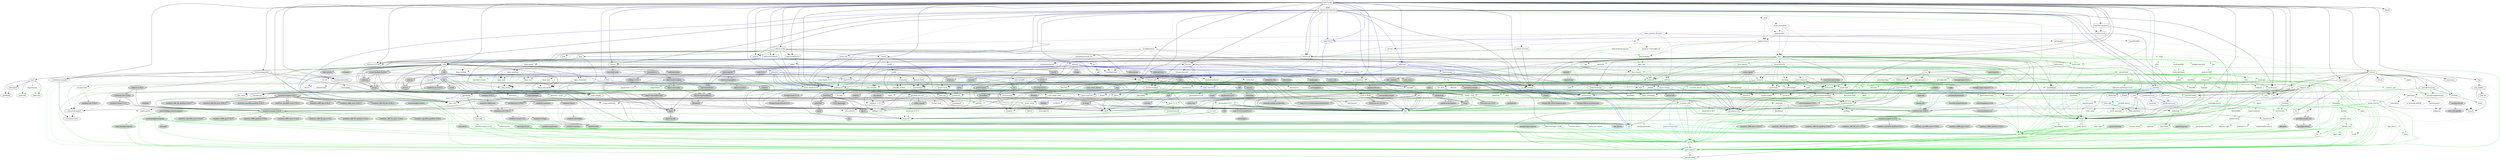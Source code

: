 digraph {
    0 [ label = "coldvox-app" shape = box]
    1 [ label = "coldvox-audio" shape = box]
    2 [ label = "coldvox-foundation" shape = box]
    3 [ label = "coldvox-telemetry" shape = box]
    4 [ label = "coldvox-text-injection" shape = box]
    5 [ label = "coldvox-stt" shape = box]
    6 [ label = "coldvox-stt-vosk" shape = box]
    7 [ label = "coldvox-vad" shape = box]
    8 [ label = "coldvox-vad-silero" shape = box]
    9 [ label = "coldvox-gui" shape = box]
    10 [ label = "anyhow" ]
    11 [ label = "async-trait" color = green3]
    12 [ label = "chrono" ]
    13 [ label = "clap" ]
    14 [ label = "cpal" ]
    15 [ label = "crossbeam-channel" ]
    16 [ label = "crossterm" ]
    17 [ label = "csv" ]
    18 [ label = "ctrlc" color = blue]
    19 [ label = "env_logger" ]
    20 [ label = "fastrand" color = darkgreen]
    21 [ label = "futures" ]
    22 [ label = "hound" ]
    23 [ label = "mockall" color = blue]
    24 [ label = "once_cell" color = darkgreen]
    25 [ label = "parking_lot" ]
    26 [ label = "proptest" color = blue]
    27 [ label = "rand 0.8.5" color = blue]
    28 [ label = "ratatui" ]
    29 [ label = "rubato" ]
    30 [ label = "serde" color = darkgreen]
    31 [ label = "serde_json" color = darkgreen]
    32 [ label = "tempfile" color = darkgreen]
    33 [ label = "thiserror 2.0.16" ]
    34 [ label = "tokio" ]
    35 [ label = "tokio-test" color = blue]
    36 [ label = "toml" ]
    37 [ label = "tracing" ]
    38 [ label = "tracing-appender" ]
    39 [ label = "tracing-subscriber" ]
    40 [ label = "zbus" ]
    41 [ label = "dasp" ]
    42 [ label = "rtrb" ]
    43 [ label = "arboard" color = blue]
    44 [ label = "atspi" style = dashed]
    45 [ label = "cc" color = green3]
    46 [ label = "enigo" style = dashed]
    47 [ label = "pkg-config" color = green3]
    48 [ label = "serial_test" color = blue]
    49 [ label = "wl-clipboard-rs" style = dashed]
    50 [ label = "vosk" style = dashed]
    51 [ label = "voice_activity_detector" style = dashed]
    52 [ label = "cxx" ]
    53 [ label = "cxx-qt-build" color = green3]
    54 [ label = "proc-macro2" color = darkgreen]
    55 [ label = "quote" color = darkgreen]
    56 [ label = "syn" color = darkgreen]
    57 [ label = "android-tzdata" style = "dashed,filled", fillcolor = lightgrey]
    58 [ label = "iana-time-zone" style = "dashed,filled", fillcolor = lightgrey]
    59 [ label = "js-sys" style = filled, fillcolor = lightgrey]
    60 [ label = "num-traits" ]
    61 [ label = "wasm-bindgen" style = filled, fillcolor = lightgrey]
    62 [ label = "windows-link" color = darkgreen, style = filled, fillcolor = lightgrey]
    63 [ label = "clap_builder" ]
    64 [ label = "clap_derive" color = green3, style = dashed]
    65 [ label = "alsa" style = filled, fillcolor = lightgrey]
    66 [ label = "coreaudio-rs" style = filled, fillcolor = lightgrey]
    67 [ label = "dasp_sample" ]
    68 [ label = "jni" style = filled, fillcolor = lightgrey]
    69 [ label = "libc" color = darkgreen]
    70 [ label = "mach2" style = filled, fillcolor = lightgrey]
    71 [ label = "ndk" style = filled, fillcolor = lightgrey]
    72 [ label = "ndk-context" style = filled, fillcolor = lightgrey]
    73 [ label = "num-derive" color = green3, style = filled, fillcolor = lightgrey]
    74 [ label = "objc2-audio-toolbox" style = filled, fillcolor = lightgrey]
    75 [ label = "objc2-core-audio" style = filled, fillcolor = lightgrey]
    76 [ label = "objc2-core-audio-types" style = filled, fillcolor = lightgrey]
    77 [ label = "wasm-bindgen-futures" style = filled, fillcolor = lightgrey]
    78 [ label = "web-sys" style = filled, fillcolor = lightgrey]
    79 [ label = "windows 0.54.0" style = filled, fillcolor = lightgrey]
    80 [ label = "crossbeam-utils" ]
    81 [ label = "bitflags 2.9.4" color = darkgreen]
    82 [ label = "crossterm_winapi" style = "dashed,filled", fillcolor = lightgrey]
    83 [ label = "mio" ]
    84 [ label = "rustix 0.38.44" ]
    85 [ label = "signal-hook" style = "dashed,filled", fillcolor = lightgrey]
    86 [ label = "signal-hook-mio" style = "dashed,filled", fillcolor = lightgrey]
    87 [ label = "winapi" color = darkgreen, style = filled, fillcolor = lightgrey]
    88 [ label = "csv-core" ]
    89 [ label = "itoa" color = darkgreen]
    90 [ label = "ryu" color = darkgreen]
    91 [ label = "nix" style = filled, fillcolor = lightgrey]
    92 [ label = "windows-sys 0.59.0" color = darkgreen, style = filled, fillcolor = lightgrey]
    93 [ label = "anstream" style = dashed]
    94 [ label = "anstyle" ]
    95 [ label = "env_filter" ]
    96 [ label = "jiff" style = dashed]
    97 [ label = "log" color = darkgreen]
    98 [ label = "futures-channel" ]
    99 [ label = "futures-core" ]
    100 [ label = "futures-executor" style = dashed]
    101 [ label = "futures-io" ]
    102 [ label = "futures-sink" ]
    103 [ label = "futures-task" ]
    104 [ label = "futures-util" ]
    105 [ label = "cfg-if" color = darkgreen]
    106 [ label = "downcast" color = blue]
    107 [ label = "fragile" color = blue]
    108 [ label = "lazy_static" ]
    109 [ label = "mockall_derive" color = turquoise3]
    110 [ label = "predicates" color = blue]
    111 [ label = "predicates-tree" color = blue]
    112 [ label = "lock_api" ]
    113 [ label = "parking_lot_core" ]
    114 [ label = "bit-set" color = blue, style = dashed]
    115 [ label = "bit-vec" color = blue, style = dashed]
    116 [ label = "rand 0.9.2" ]
    117 [ label = "rand_chacha 0.9.0" ]
    118 [ label = "rand_xorshift" color = blue]
    119 [ label = "regex-syntax" style = dashed]
    120 [ label = "rusty-fork" color = blue, style = dashed]
    121 [ label = "unarray" color = blue]
    122 [ label = "rand_chacha 0.3.1" color = blue, style = dashed]
    123 [ label = "rand_core 0.6.4" color = blue]
    124 [ label = "cassowary" ]
    125 [ label = "compact_str" ]
    126 [ label = "instability" color = green3]
    127 [ label = "itertools" color = darkgreen]
    128 [ label = "lru" ]
    129 [ label = "paste" color = green3]
    130 [ label = "strum" ]
    131 [ label = "strum_macros" color = green3]
    132 [ label = "unicode-segmentation" color = darkgreen]
    133 [ label = "unicode-truncate" ]
    134 [ label = "unicode-width" color = darkgreen]
    135 [ label = "num-complex" style = dashed]
    136 [ label = "num-integer" ]
    137 [ label = "realfft" style = dashed]
    138 [ label = "serde_derive" color = green3]
    139 [ label = "memchr" color = darkgreen]
    140 [ label = "getrandom 0.3.3" color = darkgreen, style = dashed]
    141 [ label = "rustix 1.0.8" color = darkgreen]
    142 [ label = "windows-sys 0.60.2" color = darkgreen, style = filled, fillcolor = lightgrey]
    143 [ label = "thiserror-impl 2.0.16" color = green3]
    144 [ label = "backtrace" style = filled, fillcolor = lightgrey]
    145 [ label = "bytes" color = darkgreen]
    146 [ label = "io-uring" style = filled, fillcolor = lightgrey]
    147 [ label = "pin-project-lite" ]
    148 [ label = "signal-hook-registry" style = "dashed,filled", fillcolor = lightgrey]
    149 [ label = "slab" ]
    150 [ label = "socket2" style = "dashed,filled", fillcolor = lightgrey]
    151 [ label = "tokio-macros" color = green3, style = dashed]
    152 [ label = "async-stream" color = blue]
    153 [ label = "tokio-stream" color = blue]
    154 [ label = "serde_spanned" color = darkgreen]
    155 [ label = "toml_datetime" color = darkgreen]
    156 [ label = "toml_edit" color = darkgreen]
    157 [ label = "tracing-attributes" color = green3, style = dashed]
    158 [ label = "tracing-core" ]
    159 [ label = "thiserror 1.0.69" color = darkgreen]
    160 [ label = "time" ]
    161 [ label = "matchers" style = dashed]
    162 [ label = "nu-ansi-term" style = dashed]
    163 [ label = "regex-automata" style = dashed]
    164 [ label = "sharded-slab" style = dashed]
    165 [ label = "smallvec 1.15.1" ]
    166 [ label = "thread_local" style = dashed]
    167 [ label = "tracing-log" style = dashed]
    168 [ label = "async-broadcast" ]
    169 [ label = "async-executor" style = dashed]
    170 [ label = "async-io" style = dashed]
    171 [ label = "async-lock" style = dashed]
    172 [ label = "async-process" style = dashed]
    173 [ label = "async-recursion" color = green3, style = filled, fillcolor = lightgrey]
    174 [ label = "async-task" style = dashed]
    175 [ label = "blocking" style = dashed]
    176 [ label = "enumflags2" color = darkgreen]
    177 [ label = "event-listener" ]
    178 [ label = "futures-lite" ]
    179 [ label = "hex" ]
    180 [ label = "ordered-stream" ]
    181 [ label = "serde_repr" color = green3]
    182 [ label = "uds_windows" style = filled, fillcolor = lightgrey]
    183 [ label = "winnow" color = darkgreen]
    184 [ label = "zbus_macros" color = green3]
    185 [ label = "zbus_names" color = darkgreen]
    186 [ label = "zvariant" color = darkgreen]
    187 [ label = "dasp_envelope" style = dashed]
    188 [ label = "dasp_frame" ]
    189 [ label = "dasp_interpolate" style = dashed]
    190 [ label = "dasp_peak" style = dashed]
    191 [ label = "dasp_ring_buffer" style = dashed]
    192 [ label = "dasp_rms" style = dashed]
    193 [ label = "dasp_signal" style = dashed]
    194 [ label = "dasp_slice" style = dashed]
    195 [ label = "dasp_window" style = dashed]
    196 [ label = "clipboard-win" color = blue, style = filled, fillcolor = lightgrey]
    197 [ label = "image" color = blue, style = "dashed,filled", fillcolor = lightgrey]
    198 [ label = "objc2" style = filled, fillcolor = lightgrey]
    199 [ label = "objc2-app-kit" style = filled, fillcolor = lightgrey]
    200 [ label = "objc2-core-foundation" style = filled, fillcolor = lightgrey]
    201 [ label = "objc2-core-graphics" style = "dashed,filled", fillcolor = lightgrey]
    202 [ label = "objc2-foundation" style = filled, fillcolor = lightgrey]
    203 [ label = "percent-encoding" color = darkviolet]
    204 [ label = "x11rb" style = filled, fillcolor = lightgrey]
    205 [ label = "atspi-common" style = dashed]
    206 [ label = "atspi-connection" style = dashed]
    207 [ label = "atspi-proxies" style = dashed]
    208 [ label = "find-msvc-tools" color = green3]
    209 [ label = "jobserver" color = green3, style = dashed]
    210 [ label = "shlex" color = green3]
    211 [ label = "core-foundation 0.10.1" style = "dashed,filled", fillcolor = lightgrey]
    212 [ label = "core-graphics" style = "dashed,filled", fillcolor = lightgrey]
    213 [ label = "foreign-types-shared 0.3.1" style = "dashed,filled", fillcolor = lightgrey]
    214 [ label = "nom 8.0.0" style = "dashed,filled", fillcolor = lightgrey]
    215 [ label = "windows 0.61.3" style = "dashed,filled", fillcolor = lightgrey]
    216 [ label = "xkbcommon" style = "dashed,filled", fillcolor = lightgrey]
    217 [ label = "xkeysym" style = "dashed,filled", fillcolor = lightgrey]
    218 [ label = "scc" color = blue]
    219 [ label = "serial_test_derive" color = turquoise3]
    220 [ label = "os_pipe" style = dashed]
    221 [ label = "tree_magic_mini" style = dashed]
    222 [ label = "wayland-backend" style = dashed]
    223 [ label = "wayland-client" style = dashed]
    224 [ label = "wayland-protocols" style = dashed]
    225 [ label = "wayland-protocols-wlr" style = dashed]
    226 [ label = "vosk-sys" style = dashed]
    227 [ label = "ndarray" style = dashed]
    228 [ label = "ort" style = dashed]
    229 [ label = "ort-sys" style = dashed]
    230 [ label = "pin-project" style = dashed]
    231 [ label = "typed-builder" style = dashed]
    232 [ label = "cxxbridge-flags" color = green3]
    233 [ label = "cxxbridge-macro" color = green3]
    234 [ label = "foldhash 0.2.0" ]
    235 [ label = "link-cplusplus" ]
    236 [ label = "codespan-reporting 0.11.1" color = green3]
    237 [ label = "cxx-gen" color = green3]
    238 [ label = "cxx-qt-gen" color = green3]
    239 [ label = "qt-build-utils" color = green3]
    240 [ label = "version_check" color = green3]
    241 [ label = "unicode-ident" color = darkgreen]
    242 [ label = "android_system_properties" style = "dashed,filled", fillcolor = lightgrey]
    243 [ label = "core-foundation-sys" color = darkgreen, style = "dashed,filled", fillcolor = lightgrey]
    244 [ label = "iana-time-zone-haiku" style = "dashed,filled", fillcolor = lightgrey]
    245 [ label = "windows-core 0.61.2" style = "dashed,filled", fillcolor = lightgrey]
    246 [ label = "autocfg" color = green3]
    247 [ label = "rustversion" color = green3]
    248 [ label = "wasm-bindgen-macro" color = green3, style = filled, fillcolor = lightgrey]
    249 [ label = "clap_lex" ]
    250 [ label = "strsim" color = darkgreen, style = dashed]
    251 [ label = "heck" color = green3]
    252 [ label = "alsa-sys" style = filled, fillcolor = lightgrey]
    253 [ label = "bitflags 1.3.2" style = filled, fillcolor = lightgrey]
    254 [ label = "cesu8" style = filled, fillcolor = lightgrey]
    255 [ label = "combine" style = filled, fillcolor = lightgrey]
    256 [ label = "jni-sys" style = filled, fillcolor = lightgrey]
    257 [ label = "walkdir" color = green3, style = filled, fillcolor = lightgrey]
    258 [ label = "windows-sys 0.45.0" style = filled, fillcolor = lightgrey]
    259 [ label = "ndk-sys" style = filled, fillcolor = lightgrey]
    260 [ label = "num_enum" style = filled, fillcolor = lightgrey]
    261 [ label = "dispatch2" style = "dashed,filled", fillcolor = lightgrey]
    262 [ label = "windows-core 0.54.0" style = filled, fillcolor = lightgrey]
    263 [ label = "windows-targets 0.52.6" color = darkgreen, style = filled, fillcolor = lightgrey]
    264 [ label = "wasi 0.11.1+wasi-snapshot-preview1" style = filled, fillcolor = lightgrey]
    265 [ label = "errno" color = darkgreen, style = filled, fillcolor = lightgrey]
    266 [ label = "linux-raw-sys 0.4.15" style = filled, fillcolor = lightgrey]
    267 [ label = "winapi-i686-pc-windows-gnu" color = darkgreen, style = filled, fillcolor = lightgrey]
    268 [ label = "winapi-x86_64-pc-windows-gnu" color = darkgreen, style = filled, fillcolor = lightgrey]
    269 [ label = "cfg_aliases" color = green3, style = filled, fillcolor = lightgrey]
    270 [ label = "memoffset" style = filled, fillcolor = lightgrey]
    271 [ label = "anstyle-parse" style = dashed]
    272 [ label = "anstyle-query" style = dashed]
    273 [ label = "anstyle-wincon" style = "dashed,filled", fillcolor = lightgrey]
    274 [ label = "colorchoice" style = dashed]
    275 [ label = "is_terminal_polyfill" style = dashed]
    276 [ label = "utf8parse" style = dashed]
    277 [ label = "regex" style = dashed]
    278 [ label = "jiff-static" color = green3, style = "dashed,filled", fillcolor = lightgrey]
    279 [ label = "portable-atomic" style = "dashed,filled", fillcolor = lightgrey]
    280 [ label = "portable-atomic-util" style = "dashed,filled", fillcolor = lightgrey]
    281 [ label = "futures-macro" color = green3, style = dashed]
    282 [ label = "pin-utils" ]
    283 [ label = "predicates-core" color = blue]
    284 [ label = "termtree" color = blue]
    285 [ label = "scopeguard" ]
    286 [ label = "redox_syscall" color = darkgreen, style = filled, fillcolor = lightgrey]
    287 [ label = "rand_core 0.9.3" ]
    288 [ label = "ppv-lite86" ]
    289 [ label = "fnv" color = darkviolet]
    290 [ label = "quick-error 1.2.3" color = blue, style = dashed]
    291 [ label = "wait-timeout" color = blue, style = dashed]
    292 [ label = "getrandom 0.2.16" color = blue, style = dashed]
    293 [ label = "castaway" ]
    294 [ label = "static_assertions" color = darkgreen]
    295 [ label = "darling" color = green3]
    296 [ label = "indoc" color = green3]
    297 [ label = "either" color = darkgreen]
    298 [ label = "hashbrown" color = darkgreen]
    299 [ label = "rustfft" style = dashed]
    300 [ label = "r-efi" color = darkgreen, style = "dashed,filled", fillcolor = lightgrey]
    301 [ label = "wasi 0.14.3+wasi-0.2.4" color = darkgreen, style = "dashed,filled", fillcolor = lightgrey]
    302 [ label = "linux-raw-sys 0.9.4" color = darkgreen, style = filled, fillcolor = lightgrey]
    303 [ label = "windows-targets 0.53.3" color = darkgreen, style = filled, fillcolor = lightgrey]
    304 [ label = "addr2line" style = filled, fillcolor = lightgrey]
    305 [ label = "miniz_oxide" color = darkgreen]
    306 [ label = "object" style = filled, fillcolor = lightgrey]
    307 [ label = "rustc-demangle" style = filled, fillcolor = lightgrey]
    308 [ label = "async-stream-impl" color = turquoise3]
    309 [ label = "indexmap" color = darkgreen]
    310 [ label = "toml_write" color = darkgreen, style = dashed]
    311 [ label = "valuable" style = "dashed,filled", fillcolor = lightgrey]
    312 [ label = "thiserror-impl 1.0.69" color = green3]
    313 [ label = "deranged" ]
    314 [ label = "num-conv" color = darkgreen]
    315 [ label = "powerfmt" ]
    316 [ label = "time-core" color = darkgreen]
    317 [ label = "time-macros" color = green3, style = dashed]
    318 [ label = "windows-sys 0.52.0" style = "dashed,filled", fillcolor = lightgrey]
    319 [ label = "aho-corasick" style = dashed]
    320 [ label = "event-listener-strategy" ]
    321 [ label = "concurrent-queue" ]
    322 [ label = "parking" style = dashed]
    323 [ label = "polling" style = dashed]
    324 [ label = "async-channel" style = dashed]
    325 [ label = "async-signal" style = "dashed,filled", fillcolor = lightgrey]
    326 [ label = "piper" style = dashed]
    327 [ label = "enumflags2_derive" color = green3]
    328 [ label = "proc-macro-crate" color = green3]
    329 [ label = "zvariant_utils" color = darkgreen]
    330 [ label = "endi" color = darkgreen]
    331 [ label = "zvariant_derive" color = green3]
    332 [ label = "error-code" color = blue, style = filled, fillcolor = lightgrey]
    333 [ label = "bytemuck" color = blue, style = "dashed,filled", fillcolor = lightgrey]
    334 [ label = "byteorder-lite" color = blue, style = "dashed,filled", fillcolor = lightgrey]
    335 [ label = "moxcms" color = blue, style = "dashed,filled", fillcolor = lightgrey]
    336 [ label = "png" color = blue, style = "dashed,filled", fillcolor = lightgrey]
    337 [ label = "tiff" color = blue, style = "dashed,filled", fillcolor = lightgrey]
    338 [ label = "objc2-encode" style = filled, fillcolor = lightgrey]
    339 [ label = "objc2-io-surface" style = "dashed,filled", fillcolor = lightgrey]
    340 [ label = "gethostname" style = filled, fillcolor = lightgrey]
    341 [ label = "x11rb-protocol" style = filled, fillcolor = lightgrey]
    342 [ label = "zbus-lockstep" color = darkgreen, style = dashed]
    343 [ label = "zbus-lockstep-macros" color = green3, style = dashed]
    344 [ label = "core-graphics-types" style = "dashed,filled", fillcolor = lightgrey]
    345 [ label = "foreign-types 0.5.0" style = "dashed,filled", fillcolor = lightgrey]
    346 [ label = "windows-collections" style = "dashed,filled", fillcolor = lightgrey]
    347 [ label = "windows-future" style = "dashed,filled", fillcolor = lightgrey]
    348 [ label = "windows-numerics" style = "dashed,filled", fillcolor = lightgrey]
    349 [ label = "memmap2" style = "dashed,filled", fillcolor = lightgrey]
    350 [ label = "sdd" color = blue]
    351 [ label = "nom 7.1.3" color = darkgreen]
    352 [ label = "petgraph" style = dashed]
    353 [ label = "downcast-rs" style = dashed]
    354 [ label = "wayland-sys" style = dashed]
    355 [ label = "wayland-scanner" color = green3, style = dashed]
    356 [ label = "matrixmultiply" style = dashed]
    357 [ label = "rawpointer" style = dashed]
    358 [ label = "smallvec 2.0.0-alpha.10" style = dashed]
    359 [ label = "flate2" color = darkviolet, style = dashed]
    360 [ label = "sha2" color = green3, style = dashed]
    361 [ label = "tar" color = green3, style = dashed]
    362 [ label = "ureq" color = green3, style = dashed]
    363 [ label = "pin-project-internal" color = green3, style = dashed]
    364 [ label = "typed-builder-macro" color = green3, style = dashed]
    365 [ label = "termcolor" color = green3]
    366 [ label = "codespan-reporting 0.12.0" color = green3]
    367 [ label = "clang-format" color = green3]
    368 [ label = "convert_case" color = green3]
    369 [ label = "versions" color = green3]
    370 [ label = "windows-implement" color = green3, style = "dashed,filled", fillcolor = lightgrey]
    371 [ label = "windows-interface" color = green3, style = "dashed,filled", fillcolor = lightgrey]
    372 [ label = "windows-result 0.3.4" style = "dashed,filled", fillcolor = lightgrey]
    373 [ label = "windows-strings" style = "dashed,filled", fillcolor = lightgrey]
    374 [ label = "wasm-bindgen-macro-support" color = green3, style = filled, fillcolor = lightgrey]
    375 [ label = "same-file" color = green3, style = filled, fillcolor = lightgrey]
    376 [ label = "winapi-util" color = green3, style = filled, fillcolor = lightgrey]
    377 [ label = "windows-targets 0.42.2" style = filled, fillcolor = lightgrey]
    378 [ label = "num_enum_derive" color = green3, style = filled, fillcolor = lightgrey]
    379 [ label = "windows-result 0.1.2" style = filled, fillcolor = lightgrey]
    380 [ label = "windows_aarch64_gnullvm 0.52.6" color = darkgreen, style = filled, fillcolor = lightgrey]
    381 [ label = "windows_aarch64_msvc 0.52.6" color = darkgreen, style = filled, fillcolor = lightgrey]
    382 [ label = "windows_i686_gnu 0.52.6" color = darkgreen, style = filled, fillcolor = lightgrey]
    383 [ label = "windows_i686_gnullvm 0.52.6" color = darkgreen, style = filled, fillcolor = lightgrey]
    384 [ label = "windows_i686_msvc 0.52.6" color = darkgreen, style = filled, fillcolor = lightgrey]
    385 [ label = "windows_x86_64_gnu 0.52.6" color = darkgreen, style = filled, fillcolor = lightgrey]
    386 [ label = "windows_x86_64_gnullvm 0.52.6" color = darkgreen, style = filled, fillcolor = lightgrey]
    387 [ label = "windows_x86_64_msvc 0.52.6" color = darkgreen, style = filled, fillcolor = lightgrey]
    388 [ label = "once_cell_polyfill" style = "dashed,filled", fillcolor = lightgrey]
    389 [ label = "zerocopy" ]
    390 [ label = "darling_core" color = green3]
    391 [ label = "darling_macro" color = green3]
    392 [ label = "allocator-api2" color = darkgreen, style = dashed]
    393 [ label = "equivalent" color = darkgreen]
    394 [ label = "foldhash 0.1.5" color = darkgreen, style = dashed]
    395 [ label = "primal-check" style = dashed]
    396 [ label = "strength_reduce" style = dashed]
    397 [ label = "transpose" style = dashed]
    398 [ label = "wit-bindgen" color = darkgreen, style = "dashed,filled", fillcolor = lightgrey]
    399 [ label = "windows_aarch64_gnullvm 0.53.0" color = darkgreen, style = filled, fillcolor = lightgrey]
    400 [ label = "windows_aarch64_msvc 0.53.0" color = darkgreen, style = filled, fillcolor = lightgrey]
    401 [ label = "windows_i686_gnu 0.53.0" color = darkgreen, style = filled, fillcolor = lightgrey]
    402 [ label = "windows_i686_gnullvm 0.53.0" color = darkgreen, style = filled, fillcolor = lightgrey]
    403 [ label = "windows_i686_msvc 0.53.0" color = darkgreen, style = filled, fillcolor = lightgrey]
    404 [ label = "windows_x86_64_gnu 0.53.0" color = darkgreen, style = filled, fillcolor = lightgrey]
    405 [ label = "windows_x86_64_gnullvm 0.53.0" color = darkgreen, style = filled, fillcolor = lightgrey]
    406 [ label = "windows_x86_64_msvc 0.53.0" color = darkgreen, style = filled, fillcolor = lightgrey]
    407 [ label = "gimli" style = filled, fillcolor = lightgrey]
    408 [ label = "adler2" color = darkgreen]
    409 [ label = "simd-adler32" color = darkgreen, style = dashed]
    410 [ label = "hermit-abi" style = "dashed,filled", fillcolor = lightgrey]
    411 [ label = "atomic-waker" style = dashed]
    412 [ label = "pxfm" color = blue, style = "dashed,filled", fillcolor = lightgrey]
    413 [ label = "crc32fast" color = darkviolet, style = dashed]
    414 [ label = "fdeflate" color = blue, style = "dashed,filled", fillcolor = lightgrey]
    415 [ label = "fax" color = blue, style = "dashed,filled", fillcolor = lightgrey]
    416 [ label = "half" color = blue, style = "dashed,filled", fillcolor = lightgrey]
    417 [ label = "quick-error 2.0.1" color = blue, style = "dashed,filled", fillcolor = lightgrey]
    418 [ label = "weezl" color = blue, style = "dashed,filled", fillcolor = lightgrey]
    419 [ label = "zune-jpeg" color = blue, style = "dashed,filled", fillcolor = lightgrey]
    420 [ label = "zbus_xml" color = darkgreen, style = dashed]
    421 [ label = "foreign-types-macros" color = green3, style = "dashed,filled", fillcolor = lightgrey]
    422 [ label = "windows-threading" style = "dashed,filled", fillcolor = lightgrey]
    423 [ label = "minimal-lexical" color = darkgreen]
    424 [ label = "fixedbitset" style = dashed]
    425 [ label = "quick-xml 0.37.5" color = green3, style = dashed]
    426 [ label = "cpufeatures" color = green3, style = "dashed,filled", fillcolor = lightgrey]
    427 [ label = "digest" color = green3, style = dashed]
    428 [ label = "filetime" color = green3, style = dashed]
    429 [ label = "xattr" color = green3, style = "dashed,filled", fillcolor = lightgrey]
    430 [ label = "base64" color = green3, style = dashed]
    431 [ label = "der" color = green3, style = dashed]
    432 [ label = "native-tls" color = green3, style = dashed]
    433 [ label = "rustls-pemfile" color = green3, style = dashed]
    434 [ label = "rustls-pki-types" color = green3, style = dashed]
    435 [ label = "socks" color = green3, style = dashed]
    436 [ label = "ureq-proto" color = green3, style = dashed]
    437 [ label = "utf-8" color = green3, style = dashed]
    438 [ label = "webpki-root-certs" color = green3, style = dashed]
    439 [ label = "wasm-bindgen-backend" color = green3, style = filled, fillcolor = lightgrey]
    440 [ label = "wasm-bindgen-shared" color = green3, style = filled, fillcolor = lightgrey]
    441 [ label = "windows_aarch64_gnullvm 0.42.2" style = filled, fillcolor = lightgrey]
    442 [ label = "windows_aarch64_msvc 0.42.2" style = filled, fillcolor = lightgrey]
    443 [ label = "windows_i686_gnu 0.42.2" style = filled, fillcolor = lightgrey]
    444 [ label = "windows_i686_msvc 0.42.2" style = filled, fillcolor = lightgrey]
    445 [ label = "windows_x86_64_gnu 0.42.2" style = filled, fillcolor = lightgrey]
    446 [ label = "windows_x86_64_gnullvm 0.42.2" style = filled, fillcolor = lightgrey]
    447 [ label = "windows_x86_64_msvc 0.42.2" style = filled, fillcolor = lightgrey]
    448 [ label = "zerocopy-derive" color = green3, style = filled, fillcolor = lightgrey]
    449 [ label = "ident_case" color = green3]
    450 [ label = "fax_derive" color = turquoise3, style = "dashed,filled", fillcolor = lightgrey]
    451 [ label = "crunchy" color = blue, style = "dashed,filled", fillcolor = lightgrey]
    452 [ label = "zune-core" color = blue, style = "dashed,filled", fillcolor = lightgrey]
    453 [ label = "quick-xml 0.36.2" color = darkgreen, style = dashed]
    454 [ label = "block-buffer" color = green3, style = dashed]
    455 [ label = "crypto-common" color = green3, style = dashed]
    456 [ label = "libredox" color = green3, style = "dashed,filled", fillcolor = lightgrey]
    457 [ label = "pem-rfc7468" color = green3, style = dashed]
    458 [ label = "zeroize" color = green3, style = dashed]
    459 [ label = "openssl" color = green3, style = "dashed,filled", fillcolor = lightgrey]
    460 [ label = "openssl-probe" color = green3, style = "dashed,filled", fillcolor = lightgrey]
    461 [ label = "openssl-sys" color = green3, style = "dashed,filled", fillcolor = lightgrey]
    462 [ label = "schannel" color = green3, style = "dashed,filled", fillcolor = lightgrey]
    463 [ label = "security-framework" color = green3, style = "dashed,filled", fillcolor = lightgrey]
    464 [ label = "security-framework-sys" color = green3, style = "dashed,filled", fillcolor = lightgrey]
    465 [ label = "byteorder" color = green3, style = dashed]
    466 [ label = "http" color = green3, style = dashed]
    467 [ label = "httparse" color = green3, style = dashed]
    468 [ label = "bumpalo" color = green3, style = filled, fillcolor = lightgrey]
    469 [ label = "generic-array" color = green3, style = dashed]
    470 [ label = "typenum" color = green3, style = dashed]
    471 [ label = "base64ct" color = green3, style = dashed]
    472 [ label = "foreign-types 0.3.2" color = green3, style = "dashed,filled", fillcolor = lightgrey]
    473 [ label = "openssl-macros" color = green3, style = "dashed,filled", fillcolor = lightgrey]
    474 [ label = "vcpkg" color = green3, style = "dashed,filled", fillcolor = lightgrey]
    475 [ label = "core-foundation 0.9.4" color = green3, style = "dashed,filled", fillcolor = lightgrey]
    476 [ label = "foreign-types-shared 0.1.1" color = green3, style = "dashed,filled", fillcolor = lightgrey]
    0 -> 10 [ ]
    0 -> 11 [ color = green3]
    0 -> 12 [ ]
    0 -> 13 [ ]
    0 -> 1 [ ]
    0 -> 2 [ ]
    0 -> 5 [ ]
    0 -> 6 [ style = dotted]
    0 -> 3 [ ]
    0 -> 4 [ arrowType = empty, fillcolor = lightgrey, style = dotted]
    0 -> 4 [ arrowType = empty, fillcolor = lightgrey, style = dotted]
    0 -> 4 [ arrowType = empty, fillcolor = lightgrey, style = dotted]
    0 -> 7 [ ]
    0 -> 8 [ ]
    0 -> 14 [ ]
    0 -> 15 [ ]
    0 -> 16 [ ]
    0 -> 17 [ ]
    0 -> 18 [ color = blue]
    0 -> 19 [ ]
    0 -> 20 [ ]
    0 -> 21 [ ]
    0 -> 22 [ ]
    0 -> 23 [ color = blue]
    0 -> 24 [ ]
    0 -> 25 [ ]
    0 -> 26 [ color = blue]
    0 -> 27 [ color = blue]
    0 -> 28 [ ]
    0 -> 29 [ ]
    0 -> 30 [ ]
    0 -> 31 [ ]
    0 -> 32 [ color = blue]
    0 -> 33 [ ]
    0 -> 34 [ ]
    0 -> 35 [ color = blue]
    0 -> 36 [ ]
    0 -> 37 [ ]
    0 -> 38 [ ]
    0 -> 39 [ ]
    0 -> 40 [ ]
    1 -> 10 [ ]
    1 -> 2 [ ]
    1 -> 3 [ ]
    1 -> 14 [ ]
    1 -> 41 [ ]
    1 -> 25 [ ]
    1 -> 42 [ ]
    1 -> 29 [ ]
    1 -> 33 [ ]
    1 -> 34 [ ]
    1 -> 37 [ ]
    2 -> 14 [ ]
    2 -> 15 [ ]
    2 -> 25 [ ]
    2 -> 30 [ ]
    2 -> 33 [ ]
    2 -> 34 [ ]
    2 -> 37 [ ]
    3 -> 25 [ ]
    4 -> 10 [ ]
    4 -> 43 [ color = blue]
    4 -> 11 [ color = green3]
    4 -> 44 [ style = dotted]
    4 -> 45 [ color = green3]
    4 -> 12 [ ]
    4 -> 5 [ ]
    4 -> 46 [ style = dotted]
    4 -> 23 [ color = blue]
    4 -> 25 [ ]
    4 -> 47 [ color = green3]
    4 -> 27 [ color = blue]
    4 -> 30 [ ]
    4 -> 31 [ ]
    4 -> 48 [ color = blue]
    4 -> 32 [ color = blue]
    4 -> 33 [ ]
    4 -> 34 [ ]
    4 -> 35 [ color = blue]
    4 -> 36 [ ]
    4 -> 37 [ ]
    4 -> 39 [ color = blue]
    4 -> 49 [ style = dotted]
    5 -> 11 [ color = green3]
    5 -> 25 [ ]
    5 -> 33 [ ]
    5 -> 34 [ ]
    5 -> 37 [ ]
    6 -> 5 [ ]
    6 -> 37 [ ]
    6 -> 50 [ style = dotted]
    7 -> 27 [ color = blue]
    7 -> 30 [ ]
    8 -> 7 [ ]
    8 -> 30 [ ]
    8 -> 51 [ style = dotted]
    9 -> 52 [ ]
    9 -> 53 [ color = green3]
    11 -> 54 [ color = green3]
    11 -> 55 [ color = green3]
    11 -> 56 [ color = green3]
    12 -> 57 [ arrowType = empty, fillcolor = lightgrey, style = dotted]
    12 -> 58 [ arrowType = empty, fillcolor = lightgrey, style = dotted]
    12 -> 59 [ arrowType = empty, fillcolor = lightgrey, style = dotted]
    12 -> 60 [ ]
    12 -> 30 [ style = dotted]
    12 -> 61 [ arrowType = empty, fillcolor = lightgrey, style = dotted]
    12 -> 62 [ arrowType = empty, fillcolor = lightgrey, style = dotted]
    13 -> 63 [ ]
    13 -> 64 [ color = green3, style = dotted]
    14 -> 65 [ arrowType = empty, fillcolor = lightgrey]
    14 -> 66 [ arrowType = empty, fillcolor = lightgrey]
    14 -> 67 [ ]
    14 -> 68 [ arrowType = empty, fillcolor = lightgrey]
    14 -> 59 [ arrowType = empty, fillcolor = lightgrey]
    14 -> 59 [ arrowType = empty, fillcolor = lightgrey]
    14 -> 69 [ arrowType = empty, fillcolor = lightgrey]
    14 -> 70 [ arrowType = empty, fillcolor = lightgrey]
    14 -> 71 [ arrowType = empty, fillcolor = lightgrey]
    14 -> 72 [ arrowType = empty, fillcolor = lightgrey]
    14 -> 73 [ color = green3, arrowType = empty, fillcolor = lightgrey]
    14 -> 60 [ arrowType = empty, fillcolor = lightgrey]
    14 -> 74 [ arrowType = empty, fillcolor = lightgrey]
    14 -> 75 [ arrowType = empty, fillcolor = lightgrey]
    14 -> 76 [ arrowType = empty, fillcolor = lightgrey]
    14 -> 61 [ arrowType = empty, fillcolor = lightgrey]
    14 -> 77 [ arrowType = empty, fillcolor = lightgrey]
    14 -> 78 [ arrowType = empty, fillcolor = lightgrey]
    14 -> 78 [ arrowType = empty, fillcolor = lightgrey]
    14 -> 79 [ arrowType = empty, fillcolor = lightgrey]
    15 -> 80 [ ]
    16 -> 81 [ ]
    16 -> 82 [ arrowType = empty, fillcolor = lightgrey, style = dotted]
    16 -> 83 [ arrowType = empty, fillcolor = lightgrey, style = dotted]
    16 -> 25 [ ]
    16 -> 84 [ arrowType = empty, fillcolor = lightgrey]
    16 -> 85 [ arrowType = empty, fillcolor = lightgrey, style = dotted]
    16 -> 86 [ arrowType = empty, fillcolor = lightgrey, style = dotted]
    16 -> 87 [ arrowType = empty, fillcolor = lightgrey, style = dotted]
    17 -> 88 [ ]
    17 -> 89 [ ]
    17 -> 90 [ ]
    17 -> 30 [ ]
    18 -> 91 [ color = blue, arrowType = empty, fillcolor = lightgrey]
    18 -> 92 [ color = blue, arrowType = empty, fillcolor = lightgrey]
    19 -> 93 [ style = dotted]
    19 -> 94 [ style = dotted]
    19 -> 95 [ ]
    19 -> 96 [ style = dotted]
    19 -> 97 [ ]
    21 -> 98 [ ]
    21 -> 99 [ ]
    21 -> 100 [ style = dotted]
    21 -> 101 [ ]
    21 -> 102 [ ]
    21 -> 103 [ ]
    21 -> 104 [ ]
    23 -> 105 [ color = blue]
    23 -> 106 [ color = blue]
    23 -> 107 [ color = blue]
    23 -> 108 [ color = blue]
    23 -> 109 [ color = turquoise3]
    23 -> 110 [ color = blue]
    23 -> 111 [ color = blue]
    25 -> 112 [ ]
    25 -> 113 [ ]
    26 -> 114 [ color = blue, style = dotted]
    26 -> 115 [ color = blue, style = dotted]
    26 -> 81 [ color = blue]
    26 -> 108 [ color = blue, style = dotted]
    26 -> 60 [ color = blue]
    26 -> 116 [ color = blue]
    26 -> 117 [ color = blue]
    26 -> 118 [ color = blue]
    26 -> 119 [ color = blue, style = dotted]
    26 -> 120 [ color = blue, style = dotted]
    26 -> 32 [ color = blue, style = dotted]
    26 -> 121 [ color = blue]
    27 -> 69 [ color = blue, arrowType = empty, fillcolor = lightgrey, style = dotted]
    27 -> 122 [ color = blue, style = dotted]
    27 -> 123 [ color = blue]
    28 -> 81 [ ]
    28 -> 124 [ ]
    28 -> 125 [ ]
    28 -> 16 [ style = dotted]
    28 -> 126 [ color = green3]
    28 -> 127 [ ]
    28 -> 128 [ ]
    28 -> 129 [ color = green3]
    28 -> 130 [ ]
    28 -> 131 [ color = green3]
    28 -> 132 [ ]
    28 -> 133 [ ]
    28 -> 134 [ ]
    29 -> 135 [ style = dotted]
    29 -> 136 [ ]
    29 -> 60 [ ]
    29 -> 137 [ style = dotted]
    30 -> 138 [ color = green3, style = dotted]
    30 -> 138 [ color = green3, arrowType = empty, fillcolor = lightgrey]
    31 -> 89 [ color = darkgreen]
    31 -> 139 [ color = darkgreen]
    31 -> 90 [ color = darkgreen]
    31 -> 30 [ color = darkgreen]
    32 -> 20 [ color = darkgreen]
    32 -> 140 [ color = darkgreen, arrowType = empty, fillcolor = lightgrey, style = dotted]
    32 -> 24 [ color = darkgreen]
    32 -> 141 [ color = darkgreen, arrowType = empty, fillcolor = lightgrey]
    32 -> 142 [ color = darkgreen, arrowType = empty, fillcolor = lightgrey]
    33 -> 143 [ color = green3]
    34 -> 144 [ arrowType = empty, fillcolor = lightgrey]
    34 -> 145 [ style = dotted]
    34 -> 146 [ arrowType = empty, fillcolor = lightgrey]
    34 -> 69 [ arrowType = empty, fillcolor = lightgrey]
    34 -> 69 [ arrowType = empty, fillcolor = lightgrey, style = dotted]
    34 -> 83 [ style = dotted]
    34 -> 83 [ arrowType = empty, fillcolor = lightgrey]
    34 -> 25 [ style = dotted]
    34 -> 147 [ ]
    34 -> 148 [ arrowType = empty, fillcolor = lightgrey, style = dotted]
    34 -> 149 [ arrowType = empty, fillcolor = lightgrey]
    34 -> 150 [ arrowType = empty, fillcolor = lightgrey, style = dotted]
    34 -> 151 [ color = green3, style = dotted]
    34 -> 92 [ arrowType = empty, fillcolor = lightgrey, style = dotted]
    35 -> 152 [ color = blue]
    35 -> 145 [ color = blue]
    35 -> 99 [ color = blue]
    35 -> 34 [ color = blue]
    35 -> 153 [ color = blue]
    36 -> 30 [ ]
    36 -> 154 [ ]
    36 -> 155 [ ]
    36 -> 156 [ style = dotted]
    37 -> 147 [ ]
    37 -> 157 [ color = green3, style = dotted]
    37 -> 158 [ ]
    38 -> 15 [ ]
    38 -> 159 [ ]
    38 -> 160 [ ]
    38 -> 39 [ ]
    39 -> 161 [ style = dotted]
    39 -> 162 [ style = dotted]
    39 -> 24 [ style = dotted]
    39 -> 163 [ style = dotted]
    39 -> 164 [ style = dotted]
    39 -> 165 [ style = dotted]
    39 -> 166 [ style = dotted]
    39 -> 37 [ style = dotted]
    39 -> 158 [ ]
    39 -> 167 [ style = dotted]
    40 -> 168 [ ]
    40 -> 169 [ style = dotted]
    40 -> 170 [ style = dotted]
    40 -> 171 [ style = dotted]
    40 -> 172 [ style = dotted]
    40 -> 173 [ color = green3, arrowType = empty, fillcolor = lightgrey]
    40 -> 174 [ style = dotted]
    40 -> 11 [ color = green3]
    40 -> 175 [ style = dotted]
    40 -> 176 [ ]
    40 -> 177 [ ]
    40 -> 99 [ ]
    40 -> 178 [ ]
    40 -> 179 [ ]
    40 -> 91 [ arrowType = empty, fillcolor = lightgrey]
    40 -> 180 [ ]
    40 -> 116 [ style = dotted]
    40 -> 30 [ ]
    40 -> 181 [ color = green3]
    40 -> 37 [ ]
    40 -> 182 [ arrowType = empty, fillcolor = lightgrey]
    40 -> 142 [ arrowType = empty, fillcolor = lightgrey]
    40 -> 183 [ ]
    40 -> 184 [ color = green3]
    40 -> 185 [ ]
    40 -> 186 [ ]
    41 -> 187 [ style = dotted]
    41 -> 188 [ ]
    41 -> 189 [ style = dotted]
    41 -> 190 [ style = dotted]
    41 -> 191 [ style = dotted]
    41 -> 192 [ style = dotted]
    41 -> 67 [ ]
    41 -> 193 [ style = dotted]
    41 -> 194 [ style = dotted]
    41 -> 195 [ style = dotted]
    43 -> 196 [ color = blue, arrowType = empty, fillcolor = lightgrey]
    43 -> 197 [ color = blue, arrowType = empty, fillcolor = lightgrey, style = dotted]
    43 -> 197 [ color = blue, arrowType = empty, fillcolor = lightgrey, style = dotted]
    43 -> 197 [ color = blue, arrowType = empty, fillcolor = lightgrey, style = dotted]
    43 -> 97 [ color = blue, arrowType = empty, fillcolor = lightgrey]
    43 -> 97 [ color = blue, arrowType = empty, fillcolor = lightgrey]
    43 -> 198 [ color = blue, arrowType = empty, fillcolor = lightgrey]
    43 -> 199 [ color = blue, arrowType = empty, fillcolor = lightgrey]
    43 -> 200 [ color = blue, arrowType = empty, fillcolor = lightgrey, style = dotted]
    43 -> 201 [ color = blue, arrowType = empty, fillcolor = lightgrey, style = dotted]
    43 -> 202 [ color = blue, arrowType = empty, fillcolor = lightgrey]
    43 -> 25 [ color = blue, arrowType = empty, fillcolor = lightgrey]
    43 -> 203 [ color = blue, arrowType = empty, fillcolor = lightgrey]
    43 -> 142 [ color = blue, arrowType = empty, fillcolor = lightgrey]
    43 -> 204 [ color = blue, arrowType = empty, fillcolor = lightgrey]
    44 -> 205 [ style = dashed]
    44 -> 206 [ style = dotted]
    44 -> 207 [ style = dotted]
    45 -> 208 [ color = green3]
    45 -> 209 [ color = green3, style = dotted]
    45 -> 69 [ color = green3, arrowType = empty, fillcolor = lightgrey, style = dotted]
    45 -> 210 [ color = green3]
    46 -> 211 [ arrowType = empty, fillcolor = lightgrey, style = dashed]
    46 -> 212 [ arrowType = empty, fillcolor = lightgrey, style = dashed]
    46 -> 213 [ arrowType = empty, fillcolor = lightgrey, style = dashed]
    46 -> 69 [ arrowType = empty, fillcolor = lightgrey, style = dashed]
    46 -> 97 [ style = dashed]
    46 -> 214 [ arrowType = empty, fillcolor = lightgrey, style = dotted]
    46 -> 198 [ arrowType = empty, fillcolor = lightgrey, style = dashed]
    46 -> 199 [ arrowType = empty, fillcolor = lightgrey, style = dashed]
    46 -> 202 [ arrowType = empty, fillcolor = lightgrey, style = dashed]
    46 -> 215 [ arrowType = empty, fillcolor = lightgrey, style = dashed]
    46 -> 204 [ arrowType = empty, fillcolor = lightgrey, style = dotted]
    46 -> 216 [ arrowType = empty, fillcolor = lightgrey, style = dashed]
    46 -> 217 [ arrowType = empty, fillcolor = lightgrey, style = dashed]
    48 -> 21 [ color = blue, style = dotted]
    48 -> 97 [ color = blue, style = dotted]
    48 -> 24 [ color = blue]
    48 -> 25 [ color = blue]
    48 -> 218 [ color = blue]
    48 -> 219 [ color = turquoise3]
    49 -> 69 [ style = dashed]
    49 -> 97 [ style = dashed]
    49 -> 220 [ style = dashed]
    49 -> 84 [ style = dashed]
    49 -> 32 [ style = dashed]
    49 -> 33 [ style = dashed]
    49 -> 221 [ style = dashed]
    49 -> 222 [ style = dashed]
    49 -> 223 [ style = dashed]
    49 -> 224 [ style = dashed]
    49 -> 225 [ style = dashed]
    50 -> 30 [ style = dashed]
    50 -> 31 [ style = dashed]
    50 -> 159 [ style = dashed]
    50 -> 226 [ style = dashed]
    51 -> 21 [ style = dashed]
    51 -> 227 [ style = dashed]
    51 -> 228 [ style = dashed]
    51 -> 229 [ style = dashed]
    51 -> 230 [ style = dashed]
    51 -> 33 [ style = dashed]
    51 -> 231 [ style = dashed]
    52 -> 45 [ color = green3]
    52 -> 232 [ color = green3]
    52 -> 233 [ color = green3]
    52 -> 234 [ ]
    52 -> 235 [ ]
    53 -> 45 [ color = green3]
    53 -> 236 [ color = green3]
    53 -> 237 [ color = green3]
    53 -> 238 [ color = green3]
    53 -> 54 [ color = green3]
    53 -> 239 [ color = green3]
    53 -> 55 [ color = green3]
    53 -> 30 [ color = green3]
    53 -> 31 [ color = green3]
    53 -> 240 [ color = green3]
    54 -> 241 [ color = darkgreen]
    55 -> 54 [ color = darkgreen]
    56 -> 54 [ color = darkgreen]
    56 -> 55 [ color = darkgreen, style = dotted]
    56 -> 241 [ color = darkgreen]
    58 -> 242 [ arrowType = empty, fillcolor = lightgrey, style = dashed]
    58 -> 243 [ arrowType = empty, fillcolor = lightgrey, style = dashed]
    58 -> 244 [ arrowType = empty, fillcolor = lightgrey, style = dashed]
    58 -> 59 [ arrowType = empty, fillcolor = lightgrey, style = dashed]
    58 -> 97 [ arrowType = empty, fillcolor = lightgrey, style = dashed]
    58 -> 61 [ arrowType = empty, fillcolor = lightgrey, style = dashed]
    58 -> 245 [ arrowType = empty, fillcolor = lightgrey, style = dashed]
    59 -> 24 [ arrowType = empty, fillcolor = lightgrey]
    59 -> 61 [ arrowType = empty, fillcolor = lightgrey]
    60 -> 246 [ color = green3]
    61 -> 105 [ arrowType = empty, fillcolor = lightgrey]
    61 -> 24 [ arrowType = empty, fillcolor = lightgrey]
    61 -> 247 [ color = green3, arrowType = empty, fillcolor = lightgrey, style = dotted]
    61 -> 248 [ color = green3, arrowType = empty, fillcolor = lightgrey]
    63 -> 93 [ style = dotted]
    63 -> 94 [ ]
    63 -> 249 [ ]
    63 -> 250 [ style = dotted]
    64 -> 251 [ color = green3, style = dashed]
    64 -> 54 [ color = green3, style = dashed]
    64 -> 55 [ color = green3, style = dashed]
    64 -> 56 [ color = green3, style = dashed]
    65 -> 252 [ arrowType = empty, fillcolor = lightgrey]
    65 -> 81 [ arrowType = empty, fillcolor = lightgrey]
    65 -> 105 [ arrowType = empty, fillcolor = lightgrey]
    65 -> 69 [ arrowType = empty, fillcolor = lightgrey]
    66 -> 253 [ arrowType = empty, fillcolor = lightgrey]
    66 -> 69 [ arrowType = empty, fillcolor = lightgrey]
    66 -> 74 [ arrowType = empty, fillcolor = lightgrey, style = dotted]
    66 -> 75 [ arrowType = empty, fillcolor = lightgrey, style = dotted]
    66 -> 76 [ arrowType = empty, fillcolor = lightgrey, style = dotted]
    66 -> 200 [ arrowType = empty, fillcolor = lightgrey, style = dotted]
    68 -> 254 [ arrowType = empty, fillcolor = lightgrey]
    68 -> 105 [ arrowType = empty, fillcolor = lightgrey]
    68 -> 255 [ arrowType = empty, fillcolor = lightgrey]
    68 -> 256 [ arrowType = empty, fillcolor = lightgrey]
    68 -> 97 [ arrowType = empty, fillcolor = lightgrey]
    68 -> 159 [ arrowType = empty, fillcolor = lightgrey]
    68 -> 257 [ color = green3, arrowType = empty, fillcolor = lightgrey]
    68 -> 258 [ arrowType = empty, fillcolor = lightgrey]
    70 -> 69 [ arrowType = empty, fillcolor = lightgrey]
    71 -> 81 [ arrowType = empty, fillcolor = lightgrey]
    71 -> 256 [ arrowType = empty, fillcolor = lightgrey]
    71 -> 97 [ arrowType = empty, fillcolor = lightgrey]
    71 -> 259 [ arrowType = empty, fillcolor = lightgrey]
    71 -> 260 [ arrowType = empty, fillcolor = lightgrey]
    71 -> 159 [ arrowType = empty, fillcolor = lightgrey]
    73 -> 54 [ color = green3, arrowType = empty, fillcolor = lightgrey]
    73 -> 55 [ color = green3, arrowType = empty, fillcolor = lightgrey]
    73 -> 56 [ color = green3, arrowType = empty, fillcolor = lightgrey]
    74 -> 81 [ arrowType = empty, fillcolor = lightgrey, style = dotted]
    74 -> 69 [ arrowType = empty, fillcolor = lightgrey, style = dotted]
    74 -> 198 [ arrowType = empty, fillcolor = lightgrey]
    74 -> 75 [ arrowType = empty, fillcolor = lightgrey, style = dotted]
    74 -> 76 [ arrowType = empty, fillcolor = lightgrey, style = dotted]
    74 -> 200 [ arrowType = empty, fillcolor = lightgrey, style = dotted]
    74 -> 202 [ arrowType = empty, fillcolor = lightgrey]
    75 -> 261 [ arrowType = empty, fillcolor = lightgrey, style = dotted]
    75 -> 198 [ arrowType = empty, fillcolor = lightgrey, style = dotted]
    75 -> 76 [ arrowType = empty, fillcolor = lightgrey, style = dotted]
    75 -> 200 [ arrowType = empty, fillcolor = lightgrey]
    76 -> 81 [ arrowType = empty, fillcolor = lightgrey, style = dotted]
    76 -> 198 [ arrowType = empty, fillcolor = lightgrey, style = dotted]
    77 -> 105 [ arrowType = empty, fillcolor = lightgrey]
    77 -> 59 [ arrowType = empty, fillcolor = lightgrey]
    77 -> 24 [ arrowType = empty, fillcolor = lightgrey]
    77 -> 61 [ arrowType = empty, fillcolor = lightgrey]
    77 -> 78 [ arrowType = empty, fillcolor = lightgrey]
    78 -> 59 [ arrowType = empty, fillcolor = lightgrey]
    78 -> 61 [ arrowType = empty, fillcolor = lightgrey]
    79 -> 262 [ arrowType = empty, fillcolor = lightgrey]
    79 -> 263 [ arrowType = empty, fillcolor = lightgrey]
    82 -> 87 [ arrowType = empty, fillcolor = lightgrey, style = dashed]
    83 -> 69 [ arrowType = empty, fillcolor = lightgrey]
    83 -> 69 [ arrowType = empty, fillcolor = lightgrey]
    83 -> 69 [ arrowType = empty, fillcolor = lightgrey]
    83 -> 97 [ style = dotted]
    83 -> 264 [ arrowType = empty, fillcolor = lightgrey]
    83 -> 92 [ arrowType = empty, fillcolor = lightgrey]
    84 -> 81 [ ]
    84 -> 265 [ arrowType = empty, fillcolor = lightgrey, style = dotted]
    84 -> 265 [ arrowType = empty, fillcolor = lightgrey]
    84 -> 265 [ arrowType = empty, fillcolor = lightgrey]
    84 -> 69 [ arrowType = empty, fillcolor = lightgrey, style = dotted]
    84 -> 69 [ arrowType = empty, fillcolor = lightgrey]
    84 -> 266 [ arrowType = empty, fillcolor = lightgrey]
    84 -> 266 [ arrowType = empty, fillcolor = lightgrey]
    84 -> 92 [ arrowType = empty, fillcolor = lightgrey]
    85 -> 69 [ arrowType = empty, fillcolor = lightgrey, style = dashed]
    85 -> 148 [ arrowType = empty, fillcolor = lightgrey, style = dashed]
    86 -> 69 [ arrowType = empty, fillcolor = lightgrey, style = dashed]
    86 -> 83 [ arrowType = empty, fillcolor = lightgrey, style = dotted]
    86 -> 85 [ arrowType = empty, fillcolor = lightgrey, style = dashed]
    87 -> 267 [ color = darkgreen, arrowType = empty, fillcolor = lightgrey]
    87 -> 268 [ color = darkgreen, arrowType = empty, fillcolor = lightgrey]
    88 -> 139 [ ]
    91 -> 81 [ arrowType = empty, fillcolor = lightgrey]
    91 -> 105 [ arrowType = empty, fillcolor = lightgrey]
    91 -> 269 [ color = green3, arrowType = empty, fillcolor = lightgrey]
    91 -> 69 [ arrowType = empty, fillcolor = lightgrey]
    91 -> 270 [ arrowType = empty, fillcolor = lightgrey, style = dotted]
    92 -> 263 [ color = darkgreen, arrowType = empty, fillcolor = lightgrey]
    93 -> 94 [ style = dashed]
    93 -> 271 [ style = dashed]
    93 -> 272 [ style = dotted]
    93 -> 273 [ arrowType = empty, fillcolor = lightgrey, style = dotted]
    93 -> 274 [ style = dashed]
    93 -> 275 [ style = dashed]
    93 -> 276 [ style = dashed]
    95 -> 97 [ ]
    95 -> 277 [ style = dotted]
    96 -> 278 [ color = green3, arrowType = empty, fillcolor = lightgrey, style = dashed]
    96 -> 97 [ style = dotted]
    96 -> 279 [ arrowType = empty, fillcolor = lightgrey, style = dashed]
    96 -> 280 [ arrowType = empty, fillcolor = lightgrey, style = dashed]
    96 -> 30 [ style = dotted]
    98 -> 99 [ ]
    98 -> 102 [ style = dotted]
    100 -> 99 [ style = dashed]
    100 -> 103 [ style = dashed]
    100 -> 104 [ style = dashed]
    104 -> 98 [ style = dotted]
    104 -> 99 [ ]
    104 -> 101 [ style = dotted]
    104 -> 281 [ color = green3, style = dotted]
    104 -> 102 [ style = dotted]
    104 -> 103 [ ]
    104 -> 139 [ style = dotted]
    104 -> 147 [ ]
    104 -> 282 [ ]
    104 -> 149 [ style = dotted]
    109 -> 105 [ color = turquoise3]
    109 -> 54 [ color = turquoise3]
    109 -> 55 [ color = turquoise3]
    109 -> 56 [ color = turquoise3]
    110 -> 94 [ color = blue]
    110 -> 283 [ color = blue]
    111 -> 283 [ color = blue]
    111 -> 284 [ color = blue]
    112 -> 246 [ color = green3]
    112 -> 285 [ ]
    113 -> 105 [ ]
    113 -> 69 [ arrowType = empty, fillcolor = lightgrey]
    113 -> 286 [ arrowType = empty, fillcolor = lightgrey]
    113 -> 165 [ ]
    113 -> 263 [ arrowType = empty, fillcolor = lightgrey]
    114 -> 115 [ color = blue, style = dashed]
    116 -> 117 [ style = dotted]
    116 -> 287 [ ]
    117 -> 288 [ ]
    117 -> 287 [ ]
    118 -> 287 [ color = blue]
    120 -> 289 [ color = blue, style = dashed]
    120 -> 290 [ color = blue, style = dashed]
    120 -> 32 [ color = blue, style = dashed]
    120 -> 291 [ color = blue, style = dotted]
    122 -> 288 [ color = blue, style = dashed]
    122 -> 123 [ color = blue, style = dashed]
    123 -> 292 [ color = blue, style = dotted]
    125 -> 293 [ ]
    125 -> 105 [ ]
    125 -> 89 [ ]
    125 -> 247 [ color = green3]
    125 -> 90 [ ]
    125 -> 294 [ ]
    126 -> 295 [ color = green3]
    126 -> 296 [ color = green3]
    126 -> 54 [ color = green3]
    126 -> 55 [ color = green3]
    126 -> 56 [ color = green3]
    127 -> 297 [ color = darkgreen]
    128 -> 298 [ style = dotted]
    130 -> 131 [ color = green3, style = dotted]
    131 -> 251 [ color = green3]
    131 -> 54 [ color = green3]
    131 -> 55 [ color = green3]
    131 -> 247 [ color = green3]
    131 -> 56 [ color = green3]
    133 -> 127 [ ]
    133 -> 132 [ ]
    133 -> 134 [ ]
    135 -> 60 [ style = dashed]
    136 -> 60 [ ]
    137 -> 299 [ style = dashed]
    138 -> 54 [ color = green3]
    138 -> 55 [ color = green3]
    138 -> 56 [ color = green3]
    140 -> 105 [ color = darkgreen, style = dashed]
    140 -> 69 [ color = darkgreen, arrowType = empty, fillcolor = lightgrey, style = dashed]
    140 -> 69 [ color = darkgreen, arrowType = empty, fillcolor = lightgrey, style = dashed]
    140 -> 69 [ color = darkgreen, arrowType = empty, fillcolor = lightgrey, style = dashed]
    140 -> 69 [ color = darkgreen, arrowType = empty, fillcolor = lightgrey, style = dashed]
    140 -> 69 [ color = darkgreen, arrowType = empty, fillcolor = lightgrey, style = dashed]
    140 -> 69 [ color = darkgreen, arrowType = empty, fillcolor = lightgrey, style = dashed]
    140 -> 69 [ color = darkgreen, arrowType = empty, fillcolor = lightgrey, style = dashed]
    140 -> 69 [ color = darkgreen, arrowType = empty, fillcolor = lightgrey, style = dashed]
    140 -> 300 [ color = darkgreen, arrowType = empty, fillcolor = lightgrey, style = dashed]
    140 -> 301 [ color = darkgreen, arrowType = empty, fillcolor = lightgrey, style = dashed]
    141 -> 81 [ color = darkgreen]
    141 -> 265 [ color = darkgreen, arrowType = empty, fillcolor = lightgrey, style = dotted]
    141 -> 265 [ color = darkgreen, arrowType = empty, fillcolor = lightgrey]
    141 -> 265 [ color = darkgreen, arrowType = empty, fillcolor = lightgrey]
    141 -> 69 [ color = darkgreen, arrowType = empty, fillcolor = lightgrey, style = dotted]
    141 -> 69 [ color = darkgreen, arrowType = empty, fillcolor = lightgrey]
    141 -> 302 [ color = darkgreen, arrowType = empty, fillcolor = lightgrey]
    141 -> 302 [ color = darkgreen, arrowType = empty, fillcolor = lightgrey]
    141 -> 142 [ color = darkgreen, arrowType = empty, fillcolor = lightgrey]
    142 -> 303 [ color = darkgreen, arrowType = empty, fillcolor = lightgrey]
    143 -> 54 [ color = green3]
    143 -> 55 [ color = green3]
    143 -> 56 [ color = green3]
    144 -> 304 [ arrowType = empty, fillcolor = lightgrey]
    144 -> 105 [ arrowType = empty, fillcolor = lightgrey]
    144 -> 69 [ arrowType = empty, fillcolor = lightgrey]
    144 -> 305 [ arrowType = empty, fillcolor = lightgrey]
    144 -> 306 [ arrowType = empty, fillcolor = lightgrey]
    144 -> 307 [ arrowType = empty, fillcolor = lightgrey]
    144 -> 263 [ arrowType = empty, fillcolor = lightgrey]
    146 -> 81 [ arrowType = empty, fillcolor = lightgrey]
    146 -> 105 [ arrowType = empty, fillcolor = lightgrey]
    146 -> 69 [ arrowType = empty, fillcolor = lightgrey]
    148 -> 69 [ arrowType = empty, fillcolor = lightgrey, style = dashed]
    150 -> 69 [ arrowType = empty, fillcolor = lightgrey, style = dashed]
    150 -> 92 [ arrowType = empty, fillcolor = lightgrey, style = dashed]
    151 -> 54 [ color = green3, style = dashed]
    151 -> 55 [ color = green3, style = dashed]
    151 -> 56 [ color = green3, style = dashed]
    152 -> 308 [ color = turquoise3]
    152 -> 99 [ color = blue]
    152 -> 147 [ color = blue]
    153 -> 99 [ color = blue]
    153 -> 147 [ color = blue]
    153 -> 34 [ color = blue]
    154 -> 30 [ color = darkgreen, style = dotted]
    155 -> 30 [ color = darkgreen, style = dotted]
    156 -> 309 [ color = darkgreen]
    156 -> 30 [ color = darkgreen, style = dotted]
    156 -> 154 [ color = darkgreen, style = dotted]
    156 -> 155 [ color = darkgreen]
    156 -> 310 [ color = darkgreen, style = dotted]
    156 -> 183 [ color = darkgreen, style = dotted]
    157 -> 54 [ color = green3, style = dashed]
    157 -> 55 [ color = green3, style = dashed]
    157 -> 56 [ color = green3, style = dashed]
    158 -> 24 [ style = dotted]
    158 -> 311 [ arrowType = empty, fillcolor = lightgrey, style = dotted]
    159 -> 312 [ color = green3]
    160 -> 313 [ ]
    160 -> 314 [ ]
    160 -> 315 [ ]
    160 -> 30 [ style = dotted]
    160 -> 316 [ ]
    160 -> 317 [ color = green3, style = dotted]
    161 -> 163 [ style = dashed]
    162 -> 318 [ arrowType = empty, fillcolor = lightgrey, style = dashed]
    163 -> 319 [ style = dotted]
    163 -> 139 [ style = dotted]
    163 -> 119 [ style = dotted]
    164 -> 108 [ style = dashed]
    166 -> 105 [ style = dashed]
    167 -> 97 [ style = dashed]
    167 -> 24 [ style = dashed]
    167 -> 158 [ style = dashed]
    168 -> 177 [ ]
    168 -> 320 [ ]
    168 -> 99 [ ]
    168 -> 147 [ ]
    169 -> 174 [ style = dashed]
    169 -> 321 [ style = dashed]
    169 -> 20 [ style = dashed]
    169 -> 178 [ style = dashed]
    169 -> 178 [ arrowType = empty, fillcolor = lightgrey, style = dashed]
    169 -> 147 [ style = dashed]
    169 -> 149 [ style = dashed]
    170 -> 171 [ style = dashed]
    170 -> 105 [ style = dashed]
    170 -> 321 [ style = dashed]
    170 -> 101 [ style = dashed]
    170 -> 178 [ style = dashed]
    170 -> 322 [ style = dashed]
    170 -> 323 [ style = dashed]
    170 -> 141 [ style = dashed]
    170 -> 149 [ style = dashed]
    170 -> 142 [ arrowType = empty, fillcolor = lightgrey, style = dashed]
    171 -> 177 [ style = dashed]
    171 -> 320 [ style = dashed]
    171 -> 147 [ style = dashed]
    172 -> 324 [ arrowType = empty, fillcolor = lightgrey, style = dashed]
    172 -> 170 [ style = dashed]
    172 -> 171 [ style = dashed]
    172 -> 325 [ arrowType = empty, fillcolor = lightgrey, style = dashed]
    172 -> 174 [ arrowType = empty, fillcolor = lightgrey, style = dashed]
    172 -> 175 [ arrowType = empty, fillcolor = lightgrey, style = dashed]
    172 -> 105 [ style = dashed]
    172 -> 177 [ style = dashed]
    172 -> 178 [ style = dashed]
    172 -> 141 [ arrowType = empty, fillcolor = lightgrey, style = dashed]
    173 -> 54 [ color = green3, arrowType = empty, fillcolor = lightgrey]
    173 -> 55 [ color = green3, arrowType = empty, fillcolor = lightgrey]
    173 -> 56 [ color = green3, arrowType = empty, fillcolor = lightgrey]
    175 -> 324 [ style = dashed]
    175 -> 174 [ style = dashed]
    175 -> 101 [ style = dashed]
    175 -> 178 [ style = dashed]
    175 -> 326 [ style = dashed]
    176 -> 327 [ color = green3]
    176 -> 30 [ color = darkgreen, style = dotted]
    177 -> 321 [ ]
    177 -> 322 [ arrowType = empty, fillcolor = lightgrey, style = dotted]
    177 -> 147 [ ]
    178 -> 20 [ style = dotted]
    178 -> 99 [ ]
    178 -> 101 [ style = dotted]
    178 -> 322 [ style = dotted]
    178 -> 147 [ ]
    180 -> 99 [ ]
    180 -> 147 [ ]
    181 -> 54 [ color = green3]
    181 -> 55 [ color = green3]
    181 -> 56 [ color = green3]
    182 -> 270 [ arrowType = empty, fillcolor = lightgrey]
    182 -> 32 [ arrowType = empty, fillcolor = lightgrey]
    182 -> 87 [ arrowType = empty, fillcolor = lightgrey]
    183 -> 139 [ color = darkgreen, style = dotted]
    184 -> 328 [ color = green3]
    184 -> 54 [ color = green3]
    184 -> 55 [ color = green3]
    184 -> 56 [ color = green3]
    184 -> 185 [ color = green3]
    184 -> 186 [ color = green3]
    184 -> 329 [ color = green3]
    185 -> 30 [ color = darkgreen]
    185 -> 294 [ color = darkgreen]
    185 -> 183 [ color = darkgreen]
    185 -> 186 [ color = darkgreen]
    186 -> 330 [ color = darkgreen]
    186 -> 176 [ color = darkgreen, style = dotted]
    186 -> 30 [ color = darkgreen]
    186 -> 183 [ color = darkgreen]
    186 -> 331 [ color = green3]
    186 -> 329 [ color = darkgreen]
    187 -> 188 [ style = dashed]
    187 -> 190 [ style = dotted]
    187 -> 191 [ style = dashed]
    187 -> 192 [ style = dotted]
    187 -> 67 [ style = dashed]
    188 -> 67 [ ]
    189 -> 188 [ style = dashed]
    189 -> 191 [ style = dashed]
    189 -> 67 [ style = dashed]
    190 -> 188 [ style = dashed]
    190 -> 67 [ style = dashed]
    192 -> 188 [ style = dashed]
    192 -> 191 [ style = dashed]
    192 -> 67 [ style = dashed]
    193 -> 187 [ style = dotted]
    193 -> 188 [ style = dashed]
    193 -> 189 [ style = dashed]
    193 -> 190 [ style = dashed]
    193 -> 191 [ style = dashed]
    193 -> 192 [ style = dotted]
    193 -> 67 [ style = dashed]
    193 -> 195 [ style = dotted]
    194 -> 188 [ style = dashed]
    194 -> 67 [ style = dashed]
    195 -> 67 [ style = dashed]
    196 -> 332 [ color = blue, arrowType = empty, fillcolor = lightgrey]
    197 -> 333 [ color = blue, arrowType = empty, fillcolor = lightgrey, style = dashed]
    197 -> 334 [ color = blue, arrowType = empty, fillcolor = lightgrey, style = dashed]
    197 -> 335 [ color = blue, arrowType = empty, fillcolor = lightgrey, style = dashed]
    197 -> 60 [ color = blue, arrowType = empty, fillcolor = lightgrey, style = dashed]
    197 -> 336 [ color = blue, arrowType = empty, fillcolor = lightgrey, style = dotted]
    197 -> 337 [ color = blue, arrowType = empty, fillcolor = lightgrey, style = dotted]
    198 -> 338 [ arrowType = empty, fillcolor = lightgrey]
    199 -> 81 [ arrowType = empty, fillcolor = lightgrey, style = dotted]
    199 -> 198 [ arrowType = empty, fillcolor = lightgrey]
    199 -> 201 [ arrowType = empty, fillcolor = lightgrey, style = dotted]
    199 -> 202 [ arrowType = empty, fillcolor = lightgrey]
    200 -> 81 [ arrowType = empty, fillcolor = lightgrey, style = dotted]
    200 -> 261 [ arrowType = empty, fillcolor = lightgrey, style = dotted]
    200 -> 198 [ arrowType = empty, fillcolor = lightgrey, style = dotted]
    201 -> 81 [ arrowType = empty, fillcolor = lightgrey, style = dotted]
    201 -> 261 [ arrowType = empty, fillcolor = lightgrey, style = dotted]
    201 -> 198 [ arrowType = empty, fillcolor = lightgrey, style = dotted]
    201 -> 200 [ arrowType = empty, fillcolor = lightgrey, style = dashed]
    201 -> 339 [ arrowType = empty, fillcolor = lightgrey, style = dotted]
    202 -> 81 [ arrowType = empty, fillcolor = lightgrey, style = dotted]
    202 -> 198 [ arrowType = empty, fillcolor = lightgrey]
    202 -> 200 [ arrowType = empty, fillcolor = lightgrey, style = dotted]
    204 -> 340 [ arrowType = empty, fillcolor = lightgrey]
    204 -> 141 [ arrowType = empty, fillcolor = lightgrey]
    204 -> 341 [ arrowType = empty, fillcolor = lightgrey]
    205 -> 176 [ style = dashed]
    205 -> 30 [ style = dashed]
    205 -> 294 [ style = dashed]
    205 -> 40 [ style = dotted]
    205 -> 342 [ style = dashed]
    205 -> 343 [ color = green3, style = dashed]
    205 -> 185 [ style = dashed]
    205 -> 186 [ style = dashed]
    206 -> 205 [ style = dashed]
    206 -> 207 [ style = dashed]
    206 -> 178 [ style = dotted]
    206 -> 40 [ style = dashed]
    207 -> 205 [ style = dashed]
    207 -> 30 [ style = dashed]
    207 -> 40 [ style = dashed]
    209 -> 140 [ color = green3, arrowType = empty, fillcolor = lightgrey, style = dashed]
    209 -> 69 [ color = green3, arrowType = empty, fillcolor = lightgrey, style = dashed]
    211 -> 243 [ arrowType = empty, fillcolor = lightgrey, style = dashed]
    211 -> 69 [ arrowType = empty, fillcolor = lightgrey, style = dashed]
    212 -> 81 [ arrowType = empty, fillcolor = lightgrey, style = dashed]
    212 -> 211 [ arrowType = empty, fillcolor = lightgrey, style = dashed]
    212 -> 344 [ arrowType = empty, fillcolor = lightgrey, style = dashed]
    212 -> 345 [ arrowType = empty, fillcolor = lightgrey, style = dashed]
    212 -> 69 [ arrowType = empty, fillcolor = lightgrey, style = dashed]
    214 -> 139 [ arrowType = empty, fillcolor = lightgrey, style = dashed]
    215 -> 346 [ arrowType = empty, fillcolor = lightgrey, style = dashed]
    215 -> 245 [ arrowType = empty, fillcolor = lightgrey, style = dashed]
    215 -> 347 [ arrowType = empty, fillcolor = lightgrey, style = dashed]
    215 -> 62 [ arrowType = empty, fillcolor = lightgrey, style = dashed]
    215 -> 348 [ arrowType = empty, fillcolor = lightgrey, style = dashed]
    216 -> 69 [ arrowType = empty, fillcolor = lightgrey, style = dashed]
    216 -> 349 [ arrowType = empty, fillcolor = lightgrey, style = dotted]
    216 -> 217 [ arrowType = empty, fillcolor = lightgrey, style = dashed]
    218 -> 350 [ color = blue]
    219 -> 54 [ color = turquoise3]
    219 -> 55 [ color = turquoise3]
    219 -> 56 [ color = turquoise3]
    220 -> 69 [ arrowType = empty, fillcolor = lightgrey, style = dashed]
    220 -> 92 [ arrowType = empty, fillcolor = lightgrey, style = dashed]
    221 -> 139 [ style = dashed]
    221 -> 351 [ style = dashed]
    221 -> 24 [ style = dashed]
    221 -> 352 [ style = dashed]
    222 -> 45 [ color = green3, style = dashed]
    222 -> 353 [ style = dashed]
    222 -> 141 [ style = dashed]
    222 -> 165 [ style = dashed]
    222 -> 354 [ style = dashed]
    223 -> 81 [ style = dashed]
    223 -> 141 [ style = dashed]
    223 -> 222 [ style = dashed]
    223 -> 355 [ color = green3, style = dashed]
    224 -> 81 [ style = dashed]
    224 -> 222 [ style = dashed]
    224 -> 223 [ style = dotted]
    224 -> 355 [ color = green3, style = dashed]
    225 -> 81 [ style = dashed]
    225 -> 222 [ style = dashed]
    225 -> 223 [ style = dotted]
    225 -> 224 [ style = dashed]
    225 -> 355 [ color = green3, style = dashed]
    227 -> 356 [ style = dashed]
    227 -> 135 [ style = dashed]
    227 -> 136 [ style = dashed]
    227 -> 60 [ style = dashed]
    227 -> 279 [ arrowType = empty, fillcolor = lightgrey, style = dashed]
    227 -> 280 [ arrowType = empty, fillcolor = lightgrey, style = dashed]
    227 -> 357 [ style = dashed]
    228 -> 227 [ style = dotted]
    228 -> 229 [ style = dashed]
    228 -> 358 [ style = dashed]
    228 -> 37 [ style = dotted]
    229 -> 359 [ color = green3, style = dotted]
    229 -> 47 [ color = green3, style = dashed]
    229 -> 360 [ color = green3, style = dotted]
    229 -> 361 [ color = green3, style = dotted]
    229 -> 362 [ color = green3, style = dotted]
    230 -> 363 [ color = green3, style = dashed]
    231 -> 364 [ color = green3, style = dashed]
    233 -> 309 [ color = green3]
    233 -> 54 [ color = green3]
    233 -> 55 [ color = green3]
    233 -> 247 [ color = green3]
    233 -> 56 [ color = green3]
    235 -> 45 [ color = green3]
    236 -> 365 [ color = green3]
    236 -> 134 [ color = green3]
    237 -> 366 [ color = green3]
    237 -> 309 [ color = green3]
    237 -> 54 [ color = green3]
    237 -> 55 [ color = green3]
    237 -> 56 [ color = green3]
    238 -> 367 [ color = green3]
    238 -> 368 [ color = green3]
    238 -> 296 [ color = green3]
    238 -> 54 [ color = green3]
    238 -> 55 [ color = green3]
    238 -> 56 [ color = green3]
    239 -> 45 [ color = green3]
    239 -> 159 [ color = green3]
    239 -> 369 [ color = green3]
    242 -> 69 [ arrowType = empty, fillcolor = lightgrey, style = dashed]
    244 -> 45 [ color = green3, arrowType = empty, fillcolor = lightgrey, style = dashed]
    245 -> 370 [ color = green3, arrowType = empty, fillcolor = lightgrey, style = dashed]
    245 -> 371 [ color = green3, arrowType = empty, fillcolor = lightgrey, style = dashed]
    245 -> 62 [ arrowType = empty, fillcolor = lightgrey, style = dashed]
    245 -> 372 [ arrowType = empty, fillcolor = lightgrey, style = dashed]
    245 -> 373 [ arrowType = empty, fillcolor = lightgrey, style = dashed]
    248 -> 55 [ color = green3, arrowType = empty, fillcolor = lightgrey]
    248 -> 374 [ color = green3, arrowType = empty, fillcolor = lightgrey]
    252 -> 69 [ arrowType = empty, fillcolor = lightgrey]
    252 -> 47 [ color = green3, arrowType = empty, fillcolor = lightgrey]
    255 -> 145 [ arrowType = empty, fillcolor = lightgrey, style = dotted]
    255 -> 139 [ arrowType = empty, fillcolor = lightgrey]
    257 -> 375 [ color = green3, arrowType = empty, fillcolor = lightgrey]
    257 -> 376 [ color = green3, arrowType = empty, fillcolor = lightgrey]
    258 -> 377 [ arrowType = empty, fillcolor = lightgrey]
    259 -> 256 [ arrowType = empty, fillcolor = lightgrey]
    260 -> 378 [ color = green3, arrowType = empty, fillcolor = lightgrey]
    260 -> 247 [ color = green3, arrowType = empty, fillcolor = lightgrey]
    261 -> 81 [ arrowType = empty, fillcolor = lightgrey, style = dashed]
    261 -> 198 [ arrowType = empty, fillcolor = lightgrey, style = dotted]
    262 -> 379 [ arrowType = empty, fillcolor = lightgrey]
    262 -> 263 [ arrowType = empty, fillcolor = lightgrey]
    263 -> 380 [ color = darkgreen, arrowType = empty, fillcolor = lightgrey]
    263 -> 381 [ color = darkgreen, arrowType = empty, fillcolor = lightgrey]
    263 -> 382 [ color = darkgreen, arrowType = empty, fillcolor = lightgrey]
    263 -> 383 [ color = darkgreen, arrowType = empty, fillcolor = lightgrey]
    263 -> 384 [ color = darkgreen, arrowType = empty, fillcolor = lightgrey]
    263 -> 385 [ color = darkgreen, arrowType = empty, fillcolor = lightgrey]
    263 -> 386 [ color = darkgreen, arrowType = empty, fillcolor = lightgrey]
    263 -> 387 [ color = darkgreen, arrowType = empty, fillcolor = lightgrey]
    265 -> 69 [ color = darkgreen, arrowType = empty, fillcolor = lightgrey]
    265 -> 69 [ color = darkgreen, arrowType = empty, fillcolor = lightgrey]
    265 -> 69 [ color = darkgreen, arrowType = empty, fillcolor = lightgrey]
    265 -> 142 [ color = darkgreen, arrowType = empty, fillcolor = lightgrey]
    270 -> 246 [ color = green3, arrowType = empty, fillcolor = lightgrey]
    271 -> 276 [ style = dotted]
    272 -> 142 [ arrowType = empty, fillcolor = lightgrey, style = dashed]
    273 -> 94 [ arrowType = empty, fillcolor = lightgrey, style = dashed]
    273 -> 388 [ arrowType = empty, fillcolor = lightgrey, style = dashed]
    273 -> 142 [ arrowType = empty, fillcolor = lightgrey, style = dashed]
    277 -> 319 [ style = dotted]
    277 -> 139 [ style = dotted]
    277 -> 163 [ style = dashed]
    277 -> 119 [ style = dashed]
    278 -> 54 [ color = green3, arrowType = empty, fillcolor = lightgrey, style = dashed]
    278 -> 55 [ color = green3, arrowType = empty, fillcolor = lightgrey, style = dashed]
    278 -> 56 [ color = green3, arrowType = empty, fillcolor = lightgrey, style = dashed]
    280 -> 279 [ arrowType = empty, fillcolor = lightgrey, style = dashed]
    281 -> 54 [ color = green3, style = dashed]
    281 -> 55 [ color = green3, style = dashed]
    281 -> 56 [ color = green3, style = dashed]
    286 -> 81 [ color = darkgreen, arrowType = empty, fillcolor = lightgrey]
    287 -> 140 [ style = dotted]
    288 -> 389 [ ]
    291 -> 69 [ color = blue, arrowType = empty, fillcolor = lightgrey, style = dashed]
    292 -> 105 [ color = blue, style = dashed]
    292 -> 69 [ color = blue, arrowType = empty, fillcolor = lightgrey, style = dashed]
    292 -> 264 [ color = blue, arrowType = empty, fillcolor = lightgrey, style = dashed]
    293 -> 247 [ color = green3]
    295 -> 390 [ color = green3]
    295 -> 391 [ color = green3]
    298 -> 392 [ color = darkgreen, style = dotted]
    298 -> 393 [ color = darkgreen, style = dotted]
    298 -> 394 [ color = darkgreen, style = dotted]
    299 -> 135 [ style = dashed]
    299 -> 136 [ style = dashed]
    299 -> 60 [ style = dashed]
    299 -> 395 [ style = dashed]
    299 -> 396 [ style = dashed]
    299 -> 397 [ style = dashed]
    301 -> 398 [ color = darkgreen, arrowType = empty, fillcolor = lightgrey, style = dashed]
    303 -> 62 [ color = darkgreen, arrowType = empty, fillcolor = lightgrey]
    303 -> 399 [ color = darkgreen, arrowType = empty, fillcolor = lightgrey]
    303 -> 400 [ color = darkgreen, arrowType = empty, fillcolor = lightgrey]
    303 -> 401 [ color = darkgreen, arrowType = empty, fillcolor = lightgrey]
    303 -> 402 [ color = darkgreen, arrowType = empty, fillcolor = lightgrey]
    303 -> 403 [ color = darkgreen, arrowType = empty, fillcolor = lightgrey]
    303 -> 404 [ color = darkgreen, arrowType = empty, fillcolor = lightgrey]
    303 -> 405 [ color = darkgreen, arrowType = empty, fillcolor = lightgrey]
    303 -> 406 [ color = darkgreen, arrowType = empty, fillcolor = lightgrey]
    304 -> 407 [ arrowType = empty, fillcolor = lightgrey]
    305 -> 408 [ color = darkgreen]
    305 -> 409 [ color = darkgreen, style = dotted]
    306 -> 139 [ arrowType = empty, fillcolor = lightgrey]
    308 -> 54 [ color = turquoise3]
    308 -> 55 [ color = turquoise3]
    308 -> 56 [ color = turquoise3]
    309 -> 393 [ color = darkgreen]
    309 -> 298 [ color = darkgreen]
    312 -> 54 [ color = green3]
    312 -> 55 [ color = green3]
    312 -> 56 [ color = green3]
    313 -> 315 [ style = dotted]
    317 -> 314 [ color = green3, style = dashed]
    317 -> 316 [ color = green3, style = dashed]
    318 -> 263 [ arrowType = empty, fillcolor = lightgrey, style = dashed]
    319 -> 139 [ style = dotted]
    320 -> 177 [ ]
    320 -> 147 [ ]
    321 -> 80 [ ]
    323 -> 105 [ style = dashed]
    323 -> 321 [ arrowType = empty, fillcolor = lightgrey, style = dashed]
    323 -> 410 [ arrowType = empty, fillcolor = lightgrey, style = dashed]
    323 -> 147 [ arrowType = empty, fillcolor = lightgrey, style = dashed]
    323 -> 141 [ arrowType = empty, fillcolor = lightgrey, style = dashed]
    323 -> 142 [ arrowType = empty, fillcolor = lightgrey, style = dashed]
    324 -> 321 [ style = dashed]
    324 -> 320 [ style = dashed]
    324 -> 99 [ style = dashed]
    324 -> 147 [ style = dashed]
    325 -> 170 [ arrowType = empty, fillcolor = lightgrey, style = dashed]
    325 -> 171 [ arrowType = empty, fillcolor = lightgrey, style = dashed]
    325 -> 411 [ arrowType = empty, fillcolor = lightgrey, style = dashed]
    325 -> 105 [ arrowType = empty, fillcolor = lightgrey, style = dashed]
    325 -> 99 [ arrowType = empty, fillcolor = lightgrey, style = dashed]
    325 -> 101 [ arrowType = empty, fillcolor = lightgrey, style = dashed]
    325 -> 141 [ arrowType = empty, fillcolor = lightgrey, style = dashed]
    325 -> 148 [ arrowType = empty, fillcolor = lightgrey, style = dashed]
    325 -> 149 [ arrowType = empty, fillcolor = lightgrey, style = dashed]
    325 -> 142 [ arrowType = empty, fillcolor = lightgrey, style = dashed]
    326 -> 411 [ style = dashed]
    326 -> 20 [ style = dashed]
    326 -> 101 [ style = dotted]
    327 -> 54 [ color = green3]
    327 -> 55 [ color = green3]
    327 -> 56 [ color = green3]
    328 -> 156 [ color = green3]
    329 -> 54 [ color = darkgreen]
    329 -> 55 [ color = darkgreen]
    329 -> 30 [ color = darkgreen]
    329 -> 56 [ color = darkgreen]
    329 -> 183 [ color = darkgreen]
    331 -> 328 [ color = green3]
    331 -> 54 [ color = green3]
    331 -> 55 [ color = green3]
    331 -> 56 [ color = green3]
    331 -> 329 [ color = green3]
    335 -> 60 [ color = blue, arrowType = empty, fillcolor = lightgrey, style = dashed]
    335 -> 412 [ color = blue, arrowType = empty, fillcolor = lightgrey, style = dashed]
    336 -> 81 [ color = blue, arrowType = empty, fillcolor = lightgrey, style = dashed]
    336 -> 413 [ color = blue, arrowType = empty, fillcolor = lightgrey, style = dashed]
    336 -> 414 [ color = blue, arrowType = empty, fillcolor = lightgrey, style = dashed]
    336 -> 359 [ color = blue, arrowType = empty, fillcolor = lightgrey, style = dashed]
    336 -> 305 [ color = blue, arrowType = empty, fillcolor = lightgrey, style = dashed]
    337 -> 415 [ color = blue, arrowType = empty, fillcolor = lightgrey, style = dotted]
    337 -> 359 [ color = blue, arrowType = empty, fillcolor = lightgrey, style = dotted]
    337 -> 416 [ color = blue, arrowType = empty, fillcolor = lightgrey, style = dashed]
    337 -> 417 [ color = blue, arrowType = empty, fillcolor = lightgrey, style = dashed]
    337 -> 418 [ color = blue, arrowType = empty, fillcolor = lightgrey, style = dotted]
    337 -> 419 [ color = blue, arrowType = empty, fillcolor = lightgrey, style = dotted]
    339 -> 81 [ arrowType = empty, fillcolor = lightgrey, style = dotted]
    339 -> 198 [ arrowType = empty, fillcolor = lightgrey, style = dotted]
    339 -> 200 [ arrowType = empty, fillcolor = lightgrey, style = dotted]
    340 -> 141 [ arrowType = empty, fillcolor = lightgrey]
    340 -> 263 [ arrowType = empty, fillcolor = lightgrey]
    342 -> 420 [ color = darkgreen, style = dashed]
    342 -> 186 [ color = darkgreen, style = dashed]
    343 -> 54 [ color = green3, style = dashed]
    343 -> 55 [ color = green3, style = dashed]
    343 -> 56 [ color = green3, style = dashed]
    343 -> 342 [ color = green3, style = dashed]
    343 -> 420 [ color = green3, style = dashed]
    343 -> 186 [ color = green3, style = dashed]
    344 -> 81 [ arrowType = empty, fillcolor = lightgrey, style = dashed]
    344 -> 211 [ arrowType = empty, fillcolor = lightgrey, style = dashed]
    344 -> 69 [ arrowType = empty, fillcolor = lightgrey, style = dashed]
    345 -> 421 [ color = green3, arrowType = empty, fillcolor = lightgrey, style = dashed]
    345 -> 213 [ arrowType = empty, fillcolor = lightgrey, style = dashed]
    346 -> 245 [ arrowType = empty, fillcolor = lightgrey, style = dashed]
    347 -> 245 [ arrowType = empty, fillcolor = lightgrey, style = dashed]
    347 -> 62 [ arrowType = empty, fillcolor = lightgrey, style = dashed]
    347 -> 422 [ arrowType = empty, fillcolor = lightgrey, style = dashed]
    348 -> 245 [ arrowType = empty, fillcolor = lightgrey, style = dashed]
    348 -> 62 [ arrowType = empty, fillcolor = lightgrey, style = dashed]
    349 -> 69 [ arrowType = empty, fillcolor = lightgrey, style = dashed]
    351 -> 139 [ color = darkgreen]
    351 -> 423 [ color = darkgreen]
    352 -> 424 [ style = dashed]
    352 -> 309 [ style = dashed]
    354 -> 47 [ color = green3, style = dashed]
    355 -> 54 [ color = green3, style = dashed]
    355 -> 425 [ color = green3, style = dashed]
    355 -> 55 [ color = green3, style = dashed]
    356 -> 246 [ color = green3, style = dashed]
    356 -> 357 [ style = dashed]
    359 -> 413 [ color = darkviolet, style = dashed]
    359 -> 305 [ color = darkviolet, style = dotted]
    359 -> 305 [ color = darkviolet, arrowType = empty, fillcolor = lightgrey, style = dashed]
    360 -> 105 [ color = green3, style = dashed]
    360 -> 426 [ color = green3, arrowType = empty, fillcolor = lightgrey, style = dashed]
    360 -> 427 [ color = green3, style = dashed]
    361 -> 428 [ color = green3, style = dashed]
    361 -> 69 [ color = green3, arrowType = empty, fillcolor = lightgrey, style = dashed]
    361 -> 429 [ color = green3, arrowType = empty, fillcolor = lightgrey, style = dotted]
    362 -> 430 [ color = green3, style = dashed]
    362 -> 431 [ color = green3, style = dotted]
    362 -> 97 [ color = green3, style = dashed]
    362 -> 432 [ color = green3, style = dotted]
    362 -> 203 [ color = green3, style = dashed]
    362 -> 433 [ color = green3, style = dotted]
    362 -> 434 [ color = green3, style = dotted]
    362 -> 435 [ color = green3, style = dotted]
    362 -> 436 [ color = green3, style = dashed]
    362 -> 437 [ color = green3, style = dashed]
    362 -> 438 [ color = green3, style = dotted]
    363 -> 54 [ color = green3, style = dashed]
    363 -> 55 [ color = green3, style = dashed]
    363 -> 56 [ color = green3, style = dashed]
    364 -> 54 [ color = green3, style = dashed]
    364 -> 55 [ color = green3, style = dashed]
    364 -> 56 [ color = green3, style = dashed]
    365 -> 376 [ color = green3, arrowType = empty, fillcolor = lightgrey]
    366 -> 30 [ color = green3, style = dotted]
    366 -> 365 [ color = green3, style = dotted]
    366 -> 134 [ color = green3]
    367 -> 159 [ color = green3]
    368 -> 132 [ color = green3]
    369 -> 127 [ color = green3]
    369 -> 351 [ color = green3]
    370 -> 54 [ color = green3, arrowType = empty, fillcolor = lightgrey, style = dashed]
    370 -> 55 [ color = green3, arrowType = empty, fillcolor = lightgrey, style = dashed]
    370 -> 56 [ color = green3, arrowType = empty, fillcolor = lightgrey, style = dashed]
    371 -> 54 [ color = green3, arrowType = empty, fillcolor = lightgrey, style = dashed]
    371 -> 55 [ color = green3, arrowType = empty, fillcolor = lightgrey, style = dashed]
    371 -> 56 [ color = green3, arrowType = empty, fillcolor = lightgrey, style = dashed]
    372 -> 62 [ arrowType = empty, fillcolor = lightgrey, style = dashed]
    373 -> 62 [ arrowType = empty, fillcolor = lightgrey, style = dashed]
    374 -> 54 [ color = green3, arrowType = empty, fillcolor = lightgrey]
    374 -> 55 [ color = green3, arrowType = empty, fillcolor = lightgrey]
    374 -> 56 [ color = green3, arrowType = empty, fillcolor = lightgrey]
    374 -> 439 [ color = green3, arrowType = empty, fillcolor = lightgrey]
    374 -> 440 [ color = green3, arrowType = empty, fillcolor = lightgrey]
    375 -> 376 [ color = green3, arrowType = empty, fillcolor = lightgrey]
    376 -> 142 [ color = green3, arrowType = empty, fillcolor = lightgrey]
    377 -> 441 [ arrowType = empty, fillcolor = lightgrey]
    377 -> 442 [ arrowType = empty, fillcolor = lightgrey]
    377 -> 442 [ arrowType = empty, fillcolor = lightgrey]
    377 -> 443 [ arrowType = empty, fillcolor = lightgrey]
    377 -> 443 [ arrowType = empty, fillcolor = lightgrey]
    377 -> 444 [ arrowType = empty, fillcolor = lightgrey]
    377 -> 444 [ arrowType = empty, fillcolor = lightgrey]
    377 -> 445 [ arrowType = empty, fillcolor = lightgrey]
    377 -> 445 [ arrowType = empty, fillcolor = lightgrey]
    377 -> 446 [ arrowType = empty, fillcolor = lightgrey]
    377 -> 447 [ arrowType = empty, fillcolor = lightgrey]
    377 -> 447 [ arrowType = empty, fillcolor = lightgrey]
    378 -> 328 [ color = green3, arrowType = empty, fillcolor = lightgrey, style = dotted]
    378 -> 54 [ color = green3, arrowType = empty, fillcolor = lightgrey]
    378 -> 55 [ color = green3, arrowType = empty, fillcolor = lightgrey]
    378 -> 56 [ color = green3, arrowType = empty, fillcolor = lightgrey]
    379 -> 263 [ arrowType = empty, fillcolor = lightgrey]
    389 -> 448 [ color = green3, arrowType = empty, fillcolor = lightgrey]
    390 -> 289 [ color = green3]
    390 -> 449 [ color = green3]
    390 -> 54 [ color = green3]
    390 -> 55 [ color = green3]
    390 -> 250 [ color = green3, style = dotted]
    390 -> 56 [ color = green3]
    391 -> 390 [ color = green3]
    391 -> 55 [ color = green3]
    391 -> 56 [ color = green3]
    395 -> 136 [ style = dashed]
    397 -> 136 [ style = dashed]
    397 -> 396 [ style = dashed]
    412 -> 60 [ color = blue, arrowType = empty, fillcolor = lightgrey, style = dashed]
    413 -> 105 [ color = darkviolet, style = dashed]
    414 -> 409 [ color = blue, arrowType = empty, fillcolor = lightgrey, style = dashed]
    415 -> 450 [ color = turquoise3, arrowType = empty, fillcolor = lightgrey, style = dashed]
    416 -> 105 [ color = blue, arrowType = empty, fillcolor = lightgrey, style = dashed]
    416 -> 451 [ color = blue, arrowType = empty, fillcolor = lightgrey, style = dashed]
    419 -> 452 [ color = blue, arrowType = empty, fillcolor = lightgrey, style = dashed]
    420 -> 453 [ color = darkgreen, style = dashed]
    420 -> 30 [ color = darkgreen, style = dashed]
    420 -> 294 [ color = darkgreen, style = dashed]
    420 -> 185 [ color = darkgreen, style = dashed]
    420 -> 186 [ color = darkgreen, style = dashed]
    421 -> 54 [ color = green3, arrowType = empty, fillcolor = lightgrey, style = dashed]
    421 -> 55 [ color = green3, arrowType = empty, fillcolor = lightgrey, style = dashed]
    421 -> 56 [ color = green3, arrowType = empty, fillcolor = lightgrey, style = dashed]
    422 -> 62 [ arrowType = empty, fillcolor = lightgrey, style = dashed]
    425 -> 139 [ color = green3, style = dashed]
    426 -> 69 [ color = green3, arrowType = empty, fillcolor = lightgrey, style = dashed]
    426 -> 69 [ color = green3, arrowType = empty, fillcolor = lightgrey, style = dashed]
    426 -> 69 [ color = green3, arrowType = empty, fillcolor = lightgrey, style = dashed]
    426 -> 69 [ color = green3, arrowType = empty, fillcolor = lightgrey, style = dashed]
    427 -> 454 [ color = green3, style = dotted]
    427 -> 455 [ color = green3, style = dashed]
    428 -> 105 [ color = green3, style = dashed]
    428 -> 69 [ color = green3, arrowType = empty, fillcolor = lightgrey, style = dashed]
    428 -> 456 [ color = green3, arrowType = empty, fillcolor = lightgrey, style = dashed]
    428 -> 142 [ color = green3, arrowType = empty, fillcolor = lightgrey, style = dashed]
    429 -> 69 [ color = green3, arrowType = empty, fillcolor = lightgrey, style = dashed]
    429 -> 141 [ color = green3, arrowType = empty, fillcolor = lightgrey, style = dashed]
    431 -> 457 [ color = green3, style = dotted]
    431 -> 458 [ color = green3, style = dotted]
    432 -> 69 [ color = green3, arrowType = empty, fillcolor = lightgrey, style = dashed]
    432 -> 97 [ color = green3, arrowType = empty, fillcolor = lightgrey, style = dashed]
    432 -> 459 [ color = green3, arrowType = empty, fillcolor = lightgrey, style = dashed]
    432 -> 460 [ color = green3, arrowType = empty, fillcolor = lightgrey, style = dashed]
    432 -> 461 [ color = green3, arrowType = empty, fillcolor = lightgrey, style = dashed]
    432 -> 462 [ color = green3, arrowType = empty, fillcolor = lightgrey, style = dashed]
    432 -> 463 [ color = green3, arrowType = empty, fillcolor = lightgrey, style = dashed]
    432 -> 464 [ color = green3, arrowType = empty, fillcolor = lightgrey, style = dashed]
    432 -> 32 [ color = green3, arrowType = empty, fillcolor = lightgrey, style = dashed]
    433 -> 434 [ color = green3, style = dashed]
    434 -> 458 [ color = green3, style = dotted]
    435 -> 465 [ color = green3, style = dashed]
    435 -> 69 [ color = green3, arrowType = empty, fillcolor = lightgrey, style = dashed]
    435 -> 87 [ color = green3, arrowType = empty, fillcolor = lightgrey, style = dashed]
    436 -> 430 [ color = green3, style = dashed]
    436 -> 466 [ color = green3, style = dashed]
    436 -> 467 [ color = green3, style = dashed]
    436 -> 97 [ color = green3, style = dashed]
    438 -> 434 [ color = green3, style = dashed]
    439 -> 468 [ color = green3, arrowType = empty, fillcolor = lightgrey]
    439 -> 97 [ color = green3, arrowType = empty, fillcolor = lightgrey]
    439 -> 54 [ color = green3, arrowType = empty, fillcolor = lightgrey]
    439 -> 55 [ color = green3, arrowType = empty, fillcolor = lightgrey]
    439 -> 56 [ color = green3, arrowType = empty, fillcolor = lightgrey]
    439 -> 440 [ color = green3, arrowType = empty, fillcolor = lightgrey]
    440 -> 241 [ color = green3, arrowType = empty, fillcolor = lightgrey]
    448 -> 54 [ color = green3, arrowType = empty, fillcolor = lightgrey]
    448 -> 55 [ color = green3, arrowType = empty, fillcolor = lightgrey]
    448 -> 56 [ color = green3, arrowType = empty, fillcolor = lightgrey]
    450 -> 54 [ color = turquoise3, arrowType = empty, fillcolor = lightgrey, style = dashed]
    450 -> 55 [ color = turquoise3, arrowType = empty, fillcolor = lightgrey, style = dashed]
    450 -> 56 [ color = turquoise3, arrowType = empty, fillcolor = lightgrey, style = dashed]
    453 -> 139 [ color = darkgreen, style = dashed]
    453 -> 30 [ color = darkgreen, style = dotted]
    454 -> 469 [ color = green3, style = dashed]
    455 -> 469 [ color = green3, style = dashed]
    455 -> 470 [ color = green3, style = dashed]
    456 -> 81 [ color = green3, arrowType = empty, fillcolor = lightgrey, style = dashed]
    456 -> 69 [ color = green3, arrowType = empty, fillcolor = lightgrey, style = dashed]
    456 -> 286 [ color = green3, arrowType = empty, fillcolor = lightgrey, style = dotted]
    457 -> 471 [ color = green3, style = dashed]
    459 -> 81 [ color = green3, arrowType = empty, fillcolor = lightgrey, style = dashed]
    459 -> 105 [ color = green3, arrowType = empty, fillcolor = lightgrey, style = dashed]
    459 -> 472 [ color = green3, arrowType = empty, fillcolor = lightgrey, style = dashed]
    459 -> 69 [ color = green3, arrowType = empty, fillcolor = lightgrey, style = dashed]
    459 -> 24 [ color = green3, arrowType = empty, fillcolor = lightgrey, style = dashed]
    459 -> 473 [ color = green3, arrowType = empty, fillcolor = lightgrey, style = dashed]
    459 -> 461 [ color = green3, arrowType = empty, fillcolor = lightgrey, style = dashed]
    461 -> 45 [ color = green3, arrowType = empty, fillcolor = lightgrey, style = dashed]
    461 -> 69 [ color = green3, arrowType = empty, fillcolor = lightgrey, style = dashed]
    461 -> 47 [ color = green3, arrowType = empty, fillcolor = lightgrey, style = dashed]
    461 -> 474 [ color = green3, arrowType = empty, fillcolor = lightgrey, style = dashed]
    462 -> 92 [ color = green3, arrowType = empty, fillcolor = lightgrey, style = dashed]
    463 -> 81 [ color = green3, arrowType = empty, fillcolor = lightgrey, style = dashed]
    463 -> 475 [ color = green3, arrowType = empty, fillcolor = lightgrey, style = dashed]
    463 -> 243 [ color = green3, arrowType = empty, fillcolor = lightgrey, style = dashed]
    463 -> 69 [ color = green3, arrowType = empty, fillcolor = lightgrey, style = dashed]
    463 -> 464 [ color = green3, arrowType = empty, fillcolor = lightgrey, style = dashed]
    464 -> 243 [ color = green3, arrowType = empty, fillcolor = lightgrey, style = dashed]
    464 -> 69 [ color = green3, arrowType = empty, fillcolor = lightgrey, style = dashed]
    466 -> 145 [ color = green3, style = dashed]
    466 -> 289 [ color = green3, style = dashed]
    466 -> 89 [ color = green3, style = dashed]
    469 -> 470 [ color = green3, style = dashed]
    469 -> 240 [ color = green3, style = dashed]
    472 -> 476 [ color = green3, arrowType = empty, fillcolor = lightgrey, style = dashed]
    473 -> 54 [ color = green3, arrowType = empty, fillcolor = lightgrey, style = dashed]
    473 -> 55 [ color = green3, arrowType = empty, fillcolor = lightgrey, style = dashed]
    473 -> 56 [ color = green3, arrowType = empty, fillcolor = lightgrey, style = dashed]
    475 -> 243 [ color = green3, arrowType = empty, fillcolor = lightgrey, style = dashed]
    475 -> 69 [ color = green3, arrowType = empty, fillcolor = lightgrey, style = dashed]
}

